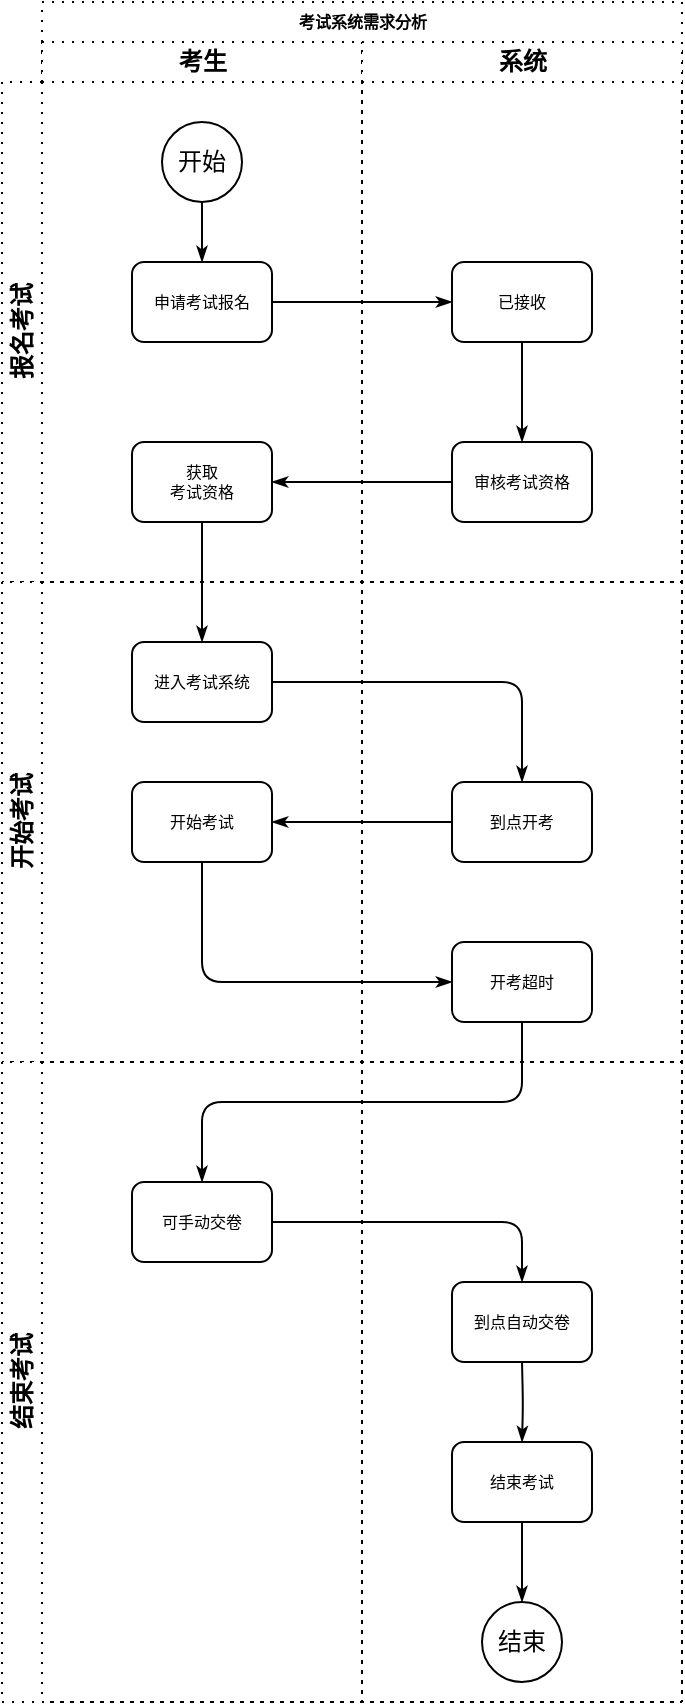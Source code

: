 <mxfile version="14.4.3" type="device" pages="7"><diagram id="8J9_aTNPMj--C1jWoNhJ" name="考试系统"><mxGraphModel dx="900" dy="672" grid="1" gridSize="10" guides="1" tooltips="1" connect="1" arrows="1" fold="1" page="1" pageScale="1" pageWidth="827" pageHeight="1169" math="0" shadow="0"><root><mxCell id="IEbdoq8HszDaOJvuBrDN-0"/><mxCell id="IEbdoq8HszDaOJvuBrDN-1" parent="IEbdoq8HszDaOJvuBrDN-0"/><mxCell id="uFcdxSBQVska_0oCkPtx-0" value="考试系统需求分析" style="swimlane;html=1;childLayout=stackLayout;startSize=20;rounded=0;shadow=0;labelBackgroundColor=none;strokeWidth=1;fontFamily=Verdana;fontSize=8;align=center;dashed=1;dashPattern=1 4;" vertex="1" parent="IEbdoq8HszDaOJvuBrDN-1"><mxGeometry x="360" y="90" width="320" height="850" as="geometry"/></mxCell><mxCell id="uFcdxSBQVska_0oCkPtx-1" value="考生" style="swimlane;html=1;startSize=20;dashed=1;dashPattern=1 4;" vertex="1" parent="uFcdxSBQVska_0oCkPtx-0"><mxGeometry y="20" width="160" height="830" as="geometry"/></mxCell><mxCell id="uFcdxSBQVska_0oCkPtx-2" value="开始" style="ellipse;whiteSpace=wrap;html=1;" vertex="1" parent="uFcdxSBQVska_0oCkPtx-1"><mxGeometry x="60" y="40" width="40" height="40" as="geometry"/></mxCell><mxCell id="uFcdxSBQVska_0oCkPtx-3" value="申请考试报名" style="rounded=1;whiteSpace=wrap;html=1;shadow=0;labelBackgroundColor=none;strokeWidth=1;fontFamily=Verdana;fontSize=8;align=center;" vertex="1" parent="uFcdxSBQVska_0oCkPtx-1"><mxGeometry x="45" y="110" width="70" height="40" as="geometry"/></mxCell><mxCell id="uFcdxSBQVska_0oCkPtx-4" style="edgeStyle=orthogonalEdgeStyle;rounded=1;html=1;labelBackgroundColor=none;startArrow=none;startFill=0;startSize=5;endArrow=classicThin;endFill=1;endSize=5;jettySize=auto;orthogonalLoop=1;strokeWidth=1;fontFamily=Verdana;fontSize=8;exitX=0.5;exitY=1;exitDx=0;exitDy=0;" edge="1" parent="uFcdxSBQVska_0oCkPtx-1" source="uFcdxSBQVska_0oCkPtx-2" target="uFcdxSBQVska_0oCkPtx-3"><mxGeometry relative="1" as="geometry"><mxPoint x="135" y="-70" as="sourcePoint"/><mxPoint x="190" y="-70" as="targetPoint"/></mxGeometry></mxCell><mxCell id="uFcdxSBQVska_0oCkPtx-5" value="获取&lt;br&gt;考试资格" style="rounded=1;whiteSpace=wrap;html=1;shadow=0;labelBackgroundColor=none;strokeWidth=1;fontFamily=Verdana;fontSize=8;align=center;" vertex="1" parent="uFcdxSBQVska_0oCkPtx-1"><mxGeometry x="45" y="200" width="70" height="40" as="geometry"/></mxCell><mxCell id="uFcdxSBQVska_0oCkPtx-6" value="进入考试系统" style="rounded=1;whiteSpace=wrap;html=1;shadow=0;labelBackgroundColor=none;strokeWidth=1;fontFamily=Verdana;fontSize=8;align=center;" vertex="1" parent="uFcdxSBQVska_0oCkPtx-1"><mxGeometry x="45" y="300" width="70" height="40" as="geometry"/></mxCell><mxCell id="uFcdxSBQVska_0oCkPtx-7" value="开始考试" style="rounded=1;whiteSpace=wrap;html=1;shadow=0;labelBackgroundColor=none;strokeWidth=1;fontFamily=Verdana;fontSize=8;align=center;" vertex="1" parent="uFcdxSBQVska_0oCkPtx-1"><mxGeometry x="45" y="370" width="70" height="40" as="geometry"/></mxCell><mxCell id="uFcdxSBQVska_0oCkPtx-8" value="可手动交卷" style="rounded=1;whiteSpace=wrap;html=1;shadow=0;labelBackgroundColor=none;strokeWidth=1;fontFamily=Verdana;fontSize=8;align=center;" vertex="1" parent="uFcdxSBQVska_0oCkPtx-1"><mxGeometry x="45" y="570" width="70" height="40" as="geometry"/></mxCell><mxCell id="uFcdxSBQVska_0oCkPtx-9" style="edgeStyle=orthogonalEdgeStyle;rounded=1;html=1;labelBackgroundColor=none;startArrow=none;startFill=0;startSize=5;endArrow=classicThin;endFill=1;endSize=5;jettySize=auto;orthogonalLoop=1;strokeWidth=1;fontFamily=Verdana;fontSize=8;entryX=0.5;entryY=0;entryDx=0;entryDy=0;exitX=0.5;exitY=1;exitDx=0;exitDy=0;" edge="1" parent="uFcdxSBQVska_0oCkPtx-1" source="uFcdxSBQVska_0oCkPtx-5" target="uFcdxSBQVska_0oCkPtx-6"><mxGeometry relative="1" as="geometry"><mxPoint x="250" y="160" as="sourcePoint"/><mxPoint x="250" y="210" as="targetPoint"/></mxGeometry></mxCell><mxCell id="uFcdxSBQVska_0oCkPtx-10" style="edgeStyle=orthogonalEdgeStyle;rounded=1;html=1;labelBackgroundColor=none;startArrow=none;startFill=0;startSize=5;endArrow=classicThin;endFill=1;endSize=5;jettySize=auto;orthogonalLoop=1;strokeWidth=1;fontFamily=Verdana;fontSize=8" edge="1" parent="uFcdxSBQVska_0oCkPtx-0"><mxGeometry relative="1" as="geometry"><mxPoint x="600" y="690" as="sourcePoint"/></mxGeometry></mxCell><mxCell id="uFcdxSBQVska_0oCkPtx-11" style="edgeStyle=orthogonalEdgeStyle;rounded=1;html=1;labelBackgroundColor=none;startArrow=none;startFill=0;startSize=5;endArrow=classicThin;endFill=1;endSize=5;jettySize=auto;orthogonalLoop=1;strokeWidth=1;fontFamily=Verdana;fontSize=8" edge="1" parent="uFcdxSBQVska_0oCkPtx-0"><mxGeometry relative="1" as="geometry"><mxPoint x="770" y="690" as="sourcePoint"/></mxGeometry></mxCell><mxCell id="uFcdxSBQVska_0oCkPtx-12" style="edgeStyle=orthogonalEdgeStyle;rounded=1;html=1;labelBackgroundColor=none;startArrow=none;startFill=0;startSize=5;endArrow=classicThin;endFill=1;endSize=5;jettySize=auto;orthogonalLoop=1;strokeWidth=1;fontFamily=Verdana;fontSize=8" edge="1" parent="uFcdxSBQVska_0oCkPtx-0"><mxGeometry relative="1" as="geometry"><mxPoint x="610" y="450" as="sourcePoint"/></mxGeometry></mxCell><mxCell id="uFcdxSBQVska_0oCkPtx-13" style="edgeStyle=orthogonalEdgeStyle;rounded=1;html=1;labelBackgroundColor=none;startArrow=none;startFill=0;startSize=5;endArrow=classicThin;endFill=1;endSize=5;jettySize=auto;orthogonalLoop=1;strokeColor=#000000;strokeWidth=1;fontFamily=Verdana;fontSize=8;fontColor=#000000;" edge="1" parent="uFcdxSBQVska_0oCkPtx-0"><mxGeometry relative="1" as="geometry"><mxPoint x="610" y="610" as="targetPoint"/></mxGeometry></mxCell><mxCell id="uFcdxSBQVska_0oCkPtx-14" style="edgeStyle=orthogonalEdgeStyle;rounded=1;html=1;labelBackgroundColor=none;startArrow=none;startFill=0;startSize=5;endArrow=classicThin;endFill=1;endSize=5;jettySize=auto;orthogonalLoop=1;strokeWidth=1;fontFamily=Verdana;fontSize=8;exitX=1;exitY=0.5;exitDx=0;exitDy=0;entryX=0;entryY=0.5;entryDx=0;entryDy=0;" edge="1" parent="uFcdxSBQVska_0oCkPtx-0" source="uFcdxSBQVska_0oCkPtx-3" target="uFcdxSBQVska_0oCkPtx-22"><mxGeometry relative="1" as="geometry"><mxPoint x="90" y="110" as="sourcePoint"/><mxPoint x="90" y="140" as="targetPoint"/></mxGeometry></mxCell><mxCell id="uFcdxSBQVska_0oCkPtx-15" style="edgeStyle=orthogonalEdgeStyle;rounded=1;html=1;labelBackgroundColor=none;startArrow=none;startFill=0;startSize=5;endArrow=classicThin;endFill=1;endSize=5;jettySize=auto;orthogonalLoop=1;strokeWidth=1;fontFamily=Verdana;fontSize=8;exitX=0;exitY=0.5;exitDx=0;exitDy=0;entryX=1;entryY=0.5;entryDx=0;entryDy=0;" edge="1" parent="uFcdxSBQVska_0oCkPtx-0" source="uFcdxSBQVska_0oCkPtx-23" target="uFcdxSBQVska_0oCkPtx-5"><mxGeometry relative="1" as="geometry"><mxPoint x="125" y="160" as="sourcePoint"/><mxPoint x="215" y="160" as="targetPoint"/></mxGeometry></mxCell><mxCell id="uFcdxSBQVska_0oCkPtx-16" style="edgeStyle=orthogonalEdgeStyle;rounded=1;html=1;labelBackgroundColor=none;startArrow=none;startFill=0;startSize=5;endArrow=classicThin;endFill=1;endSize=5;jettySize=auto;orthogonalLoop=1;strokeWidth=1;fontFamily=Verdana;fontSize=8;entryX=0.5;entryY=0;entryDx=0;entryDy=0;exitX=1;exitY=0.5;exitDx=0;exitDy=0;" edge="1" parent="uFcdxSBQVska_0oCkPtx-0" source="uFcdxSBQVska_0oCkPtx-6" target="uFcdxSBQVska_0oCkPtx-24"><mxGeometry relative="1" as="geometry"><mxPoint x="90" y="270" as="sourcePoint"/><mxPoint x="90" y="330" as="targetPoint"/></mxGeometry></mxCell><mxCell id="uFcdxSBQVska_0oCkPtx-17" style="edgeStyle=orthogonalEdgeStyle;rounded=1;html=1;labelBackgroundColor=none;startArrow=none;startFill=0;startSize=5;endArrow=classicThin;endFill=1;endSize=5;jettySize=auto;orthogonalLoop=1;strokeWidth=1;fontFamily=Verdana;fontSize=8;exitX=0;exitY=0.5;exitDx=0;exitDy=0;entryX=1;entryY=0.5;entryDx=0;entryDy=0;" edge="1" parent="uFcdxSBQVska_0oCkPtx-0" source="uFcdxSBQVska_0oCkPtx-24" target="uFcdxSBQVska_0oCkPtx-7"><mxGeometry relative="1" as="geometry"><mxPoint x="215" y="250" as="sourcePoint"/><mxPoint x="125" y="250" as="targetPoint"/></mxGeometry></mxCell><mxCell id="uFcdxSBQVska_0oCkPtx-18" style="edgeStyle=orthogonalEdgeStyle;rounded=1;html=1;labelBackgroundColor=none;startArrow=none;startFill=0;startSize=5;endArrow=classicThin;endFill=1;endSize=5;jettySize=auto;orthogonalLoop=1;strokeWidth=1;fontFamily=Verdana;fontSize=8;exitX=0.5;exitY=1;exitDx=0;exitDy=0;entryX=0;entryY=0.5;entryDx=0;entryDy=0;" edge="1" parent="uFcdxSBQVska_0oCkPtx-0" source="uFcdxSBQVska_0oCkPtx-7" target="uFcdxSBQVska_0oCkPtx-30"><mxGeometry relative="1" as="geometry"><mxPoint x="90" y="270" as="sourcePoint"/><mxPoint x="90" y="330" as="targetPoint"/></mxGeometry></mxCell><mxCell id="uFcdxSBQVska_0oCkPtx-19" style="edgeStyle=orthogonalEdgeStyle;rounded=1;html=1;labelBackgroundColor=none;startArrow=none;startFill=0;startSize=5;endArrow=classicThin;endFill=1;endSize=5;jettySize=auto;orthogonalLoop=1;strokeWidth=1;fontFamily=Verdana;fontSize=8;exitX=0.5;exitY=1;exitDx=0;exitDy=0;" edge="1" parent="uFcdxSBQVska_0oCkPtx-0" source="uFcdxSBQVska_0oCkPtx-30" target="uFcdxSBQVska_0oCkPtx-8"><mxGeometry relative="1" as="geometry"><mxPoint x="215" y="420" as="sourcePoint"/><mxPoint x="125" y="420" as="targetPoint"/></mxGeometry></mxCell><mxCell id="uFcdxSBQVska_0oCkPtx-20" style="edgeStyle=orthogonalEdgeStyle;rounded=1;html=1;labelBackgroundColor=none;startArrow=none;startFill=0;startSize=5;endArrow=classicThin;endFill=1;endSize=5;jettySize=auto;orthogonalLoop=1;strokeWidth=1;fontFamily=Verdana;fontSize=8;exitX=1;exitY=0.5;exitDx=0;exitDy=0;entryX=0.5;entryY=0;entryDx=0;entryDy=0;" edge="1" parent="uFcdxSBQVska_0oCkPtx-0" source="uFcdxSBQVska_0oCkPtx-8" target="uFcdxSBQVska_0oCkPtx-31"><mxGeometry relative="1" as="geometry"><mxPoint x="90" y="535" as="sourcePoint"/><mxPoint x="240" y="610" as="targetPoint"/></mxGeometry></mxCell><mxCell id="uFcdxSBQVska_0oCkPtx-21" value="系统" style="swimlane;html=1;startSize=20;dashed=1;dashPattern=1 4;" vertex="1" parent="uFcdxSBQVska_0oCkPtx-0"><mxGeometry x="160" y="20" width="160" height="830" as="geometry"/></mxCell><mxCell id="uFcdxSBQVska_0oCkPtx-22" value="已接收" style="rounded=1;whiteSpace=wrap;html=1;shadow=0;labelBackgroundColor=none;strokeWidth=1;fontFamily=Verdana;fontSize=8;align=center;" vertex="1" parent="uFcdxSBQVska_0oCkPtx-21"><mxGeometry x="45" y="110" width="70" height="40" as="geometry"/></mxCell><mxCell id="uFcdxSBQVska_0oCkPtx-23" value="审核考试资格" style="rounded=1;whiteSpace=wrap;html=1;shadow=0;labelBackgroundColor=none;strokeWidth=1;fontFamily=Verdana;fontSize=8;align=center;" vertex="1" parent="uFcdxSBQVska_0oCkPtx-21"><mxGeometry x="45" y="200" width="70" height="40" as="geometry"/></mxCell><mxCell id="uFcdxSBQVska_0oCkPtx-24" value="到点开考" style="rounded=1;whiteSpace=wrap;html=1;shadow=0;labelBackgroundColor=none;strokeWidth=1;fontFamily=Verdana;fontSize=8;align=center;" vertex="1" parent="uFcdxSBQVska_0oCkPtx-21"><mxGeometry x="45" y="370" width="70" height="40" as="geometry"/></mxCell><mxCell id="uFcdxSBQVska_0oCkPtx-25" value="结束考试" style="rounded=1;whiteSpace=wrap;html=1;shadow=0;labelBackgroundColor=none;strokeWidth=1;fontFamily=Verdana;fontSize=8;align=center;" vertex="1" parent="uFcdxSBQVska_0oCkPtx-21"><mxGeometry x="45" y="700" width="70" height="40" as="geometry"/></mxCell><mxCell id="uFcdxSBQVska_0oCkPtx-26" value="结束" style="ellipse;whiteSpace=wrap;html=1;" vertex="1" parent="uFcdxSBQVska_0oCkPtx-21"><mxGeometry x="60" y="780" width="40" height="40" as="geometry"/></mxCell><mxCell id="uFcdxSBQVska_0oCkPtx-27" style="edgeStyle=orthogonalEdgeStyle;rounded=1;html=1;labelBackgroundColor=none;startArrow=none;startFill=0;startSize=5;endArrow=classicThin;endFill=1;endSize=5;jettySize=auto;orthogonalLoop=1;strokeWidth=1;fontFamily=Verdana;fontSize=8;entryX=0.5;entryY=0;entryDx=0;entryDy=0;exitX=0.5;exitY=1;exitDx=0;exitDy=0;" edge="1" parent="uFcdxSBQVska_0oCkPtx-21" source="uFcdxSBQVska_0oCkPtx-22" target="uFcdxSBQVska_0oCkPtx-23"><mxGeometry relative="1" as="geometry"><mxPoint x="80" y="160" as="sourcePoint"/><mxPoint x="55" y="140" as="targetPoint"/></mxGeometry></mxCell><mxCell id="uFcdxSBQVska_0oCkPtx-28" style="edgeStyle=orthogonalEdgeStyle;rounded=1;html=1;labelBackgroundColor=none;startArrow=none;startFill=0;startSize=5;endArrow=classicThin;endFill=1;endSize=5;jettySize=auto;orthogonalLoop=1;strokeWidth=1;fontFamily=Verdana;fontSize=8;entryX=0.5;entryY=0;entryDx=0;entryDy=0;exitX=0.5;exitY=1;exitDx=0;exitDy=0;" edge="1" parent="uFcdxSBQVska_0oCkPtx-21" target="uFcdxSBQVska_0oCkPtx-25"><mxGeometry relative="1" as="geometry"><mxPoint x="80" y="660" as="sourcePoint"/><mxPoint x="-70" y="580" as="targetPoint"/></mxGeometry></mxCell><mxCell id="uFcdxSBQVska_0oCkPtx-29" style="edgeStyle=orthogonalEdgeStyle;rounded=1;html=1;labelBackgroundColor=none;startArrow=none;startFill=0;startSize=5;endArrow=classicThin;endFill=1;endSize=5;jettySize=auto;orthogonalLoop=1;strokeWidth=1;fontFamily=Verdana;fontSize=8;entryX=0.5;entryY=0;entryDx=0;entryDy=0;exitX=0.5;exitY=1;exitDx=0;exitDy=0;" edge="1" parent="uFcdxSBQVska_0oCkPtx-21" source="uFcdxSBQVska_0oCkPtx-25" target="uFcdxSBQVska_0oCkPtx-26"><mxGeometry relative="1" as="geometry"><mxPoint x="90" y="620" as="sourcePoint"/><mxPoint x="90" y="655" as="targetPoint"/></mxGeometry></mxCell><mxCell id="uFcdxSBQVska_0oCkPtx-30" value="开考超时" style="rounded=1;whiteSpace=wrap;html=1;shadow=0;labelBackgroundColor=none;strokeWidth=1;fontFamily=Verdana;fontSize=8;align=center;" vertex="1" parent="uFcdxSBQVska_0oCkPtx-21"><mxGeometry x="45" y="450" width="70" height="40" as="geometry"/></mxCell><mxCell id="uFcdxSBQVska_0oCkPtx-31" value="到点自动交卷" style="rounded=1;whiteSpace=wrap;html=1;shadow=0;labelBackgroundColor=none;strokeWidth=1;fontFamily=Verdana;fontSize=8;align=center;" vertex="1" parent="uFcdxSBQVska_0oCkPtx-21"><mxGeometry x="45" y="620" width="70" height="40" as="geometry"/></mxCell><mxCell id="uFcdxSBQVska_0oCkPtx-32" value="报名考试" style="swimlane;html=1;startSize=20;horizontal=0;dashed=1;dashPattern=1 4;" vertex="1" parent="IEbdoq8HszDaOJvuBrDN-1"><mxGeometry x="340" y="130" width="340" height="250" as="geometry"/></mxCell><mxCell id="uFcdxSBQVska_0oCkPtx-33" value="开始考试" style="swimlane;html=1;startSize=20;horizontal=0;dashed=1;dashPattern=1 4;" vertex="1" parent="IEbdoq8HszDaOJvuBrDN-1"><mxGeometry x="340" y="380" width="340" height="240" as="geometry"/></mxCell><mxCell id="uFcdxSBQVska_0oCkPtx-34" value="结束考试" style="swimlane;html=1;startSize=20;horizontal=0;dashed=1;dashPattern=1 4;" vertex="1" parent="IEbdoq8HszDaOJvuBrDN-1"><mxGeometry x="340" y="620" width="340" height="320" as="geometry"/></mxCell></root></mxGraphModel></diagram><diagram name="考试系统 的副本" id="wck8AHuscvr_MnNPHwj-"><mxGraphModel dx="900" dy="672" grid="1" gridSize="10" guides="1" tooltips="1" connect="1" arrows="1" fold="1" page="1" pageScale="1" pageWidth="827" pageHeight="1169" math="0" shadow="0"><root><mxCell id="fPqLP5MSoPz_TNZKcSrI-0"/><mxCell id="fPqLP5MSoPz_TNZKcSrI-1" parent="fPqLP5MSoPz_TNZKcSrI-0"/><mxCell id="fPqLP5MSoPz_TNZKcSrI-2" value="考试系统需求分析" style="swimlane;html=1;childLayout=stackLayout;startSize=20;rounded=0;shadow=0;labelBackgroundColor=none;strokeWidth=1;fontFamily=Verdana;fontSize=8;align=center;dashed=1;dashPattern=1 4;" vertex="1" parent="fPqLP5MSoPz_TNZKcSrI-1"><mxGeometry x="360" y="90" width="320" height="850" as="geometry"/></mxCell><mxCell id="fPqLP5MSoPz_TNZKcSrI-3" value="考生" style="swimlane;html=1;startSize=20;dashed=1;dashPattern=1 4;" vertex="1" parent="fPqLP5MSoPz_TNZKcSrI-2"><mxGeometry y="20" width="160" height="830" as="geometry"/></mxCell><mxCell id="fPqLP5MSoPz_TNZKcSrI-4" value="开始" style="ellipse;whiteSpace=wrap;html=1;" vertex="1" parent="fPqLP5MSoPz_TNZKcSrI-3"><mxGeometry x="60" y="40" width="40" height="40" as="geometry"/></mxCell><mxCell id="fPqLP5MSoPz_TNZKcSrI-5" value="申请考试报名" style="rounded=1;whiteSpace=wrap;html=1;shadow=0;labelBackgroundColor=none;strokeWidth=1;fontFamily=Verdana;fontSize=8;align=center;" vertex="1" parent="fPqLP5MSoPz_TNZKcSrI-3"><mxGeometry x="45" y="110" width="70" height="40" as="geometry"/></mxCell><mxCell id="fPqLP5MSoPz_TNZKcSrI-6" style="edgeStyle=orthogonalEdgeStyle;rounded=1;html=1;labelBackgroundColor=none;startArrow=none;startFill=0;startSize=5;endArrow=classicThin;endFill=1;endSize=5;jettySize=auto;orthogonalLoop=1;strokeWidth=1;fontFamily=Verdana;fontSize=8;exitX=0.5;exitY=1;exitDx=0;exitDy=0;" edge="1" parent="fPqLP5MSoPz_TNZKcSrI-3" source="fPqLP5MSoPz_TNZKcSrI-4" target="fPqLP5MSoPz_TNZKcSrI-5"><mxGeometry relative="1" as="geometry"><mxPoint x="135" y="-70" as="sourcePoint"/><mxPoint x="190" y="-70" as="targetPoint"/></mxGeometry></mxCell><mxCell id="fPqLP5MSoPz_TNZKcSrI-7" value="获取&lt;br&gt;考试资格" style="rounded=1;whiteSpace=wrap;html=1;shadow=0;labelBackgroundColor=none;strokeWidth=1;fontFamily=Verdana;fontSize=8;align=center;" vertex="1" parent="fPqLP5MSoPz_TNZKcSrI-3"><mxGeometry x="45" y="200" width="70" height="40" as="geometry"/></mxCell><mxCell id="fPqLP5MSoPz_TNZKcSrI-9" value="进入考试系统" style="rounded=1;whiteSpace=wrap;html=1;shadow=0;labelBackgroundColor=none;strokeWidth=1;fontFamily=Verdana;fontSize=8;align=center;" vertex="1" parent="fPqLP5MSoPz_TNZKcSrI-3"><mxGeometry x="45" y="300" width="70" height="40" as="geometry"/></mxCell><mxCell id="fPqLP5MSoPz_TNZKcSrI-54" value="开始考试" style="rounded=1;whiteSpace=wrap;html=1;shadow=0;labelBackgroundColor=none;strokeWidth=1;fontFamily=Verdana;fontSize=8;align=center;" vertex="1" parent="fPqLP5MSoPz_TNZKcSrI-3"><mxGeometry x="45" y="370" width="70" height="40" as="geometry"/></mxCell><mxCell id="fPqLP5MSoPz_TNZKcSrI-55" value="可手动交卷" style="rounded=1;whiteSpace=wrap;html=1;shadow=0;labelBackgroundColor=none;strokeWidth=1;fontFamily=Verdana;fontSize=8;align=center;" vertex="1" parent="fPqLP5MSoPz_TNZKcSrI-3"><mxGeometry x="45" y="570" width="70" height="40" as="geometry"/></mxCell><mxCell id="fPqLP5MSoPz_TNZKcSrI-61" style="edgeStyle=orthogonalEdgeStyle;rounded=1;html=1;labelBackgroundColor=none;startArrow=none;startFill=0;startSize=5;endArrow=classicThin;endFill=1;endSize=5;jettySize=auto;orthogonalLoop=1;strokeWidth=1;fontFamily=Verdana;fontSize=8;entryX=0.5;entryY=0;entryDx=0;entryDy=0;exitX=0.5;exitY=1;exitDx=0;exitDy=0;" edge="1" parent="fPqLP5MSoPz_TNZKcSrI-3" source="fPqLP5MSoPz_TNZKcSrI-7" target="fPqLP5MSoPz_TNZKcSrI-9"><mxGeometry relative="1" as="geometry"><mxPoint x="250" y="160" as="sourcePoint"/><mxPoint x="250" y="210" as="targetPoint"/></mxGeometry></mxCell><mxCell id="fPqLP5MSoPz_TNZKcSrI-14" style="edgeStyle=orthogonalEdgeStyle;rounded=1;html=1;labelBackgroundColor=none;startArrow=none;startFill=0;startSize=5;endArrow=classicThin;endFill=1;endSize=5;jettySize=auto;orthogonalLoop=1;strokeWidth=1;fontFamily=Verdana;fontSize=8" edge="1" parent="fPqLP5MSoPz_TNZKcSrI-2"><mxGeometry relative="1" as="geometry"><mxPoint x="600" y="690" as="sourcePoint"/></mxGeometry></mxCell><mxCell id="fPqLP5MSoPz_TNZKcSrI-15" style="edgeStyle=orthogonalEdgeStyle;rounded=1;html=1;labelBackgroundColor=none;startArrow=none;startFill=0;startSize=5;endArrow=classicThin;endFill=1;endSize=5;jettySize=auto;orthogonalLoop=1;strokeWidth=1;fontFamily=Verdana;fontSize=8" edge="1" parent="fPqLP5MSoPz_TNZKcSrI-2"><mxGeometry relative="1" as="geometry"><mxPoint x="770" y="690" as="sourcePoint"/></mxGeometry></mxCell><mxCell id="fPqLP5MSoPz_TNZKcSrI-16" style="edgeStyle=orthogonalEdgeStyle;rounded=1;html=1;labelBackgroundColor=none;startArrow=none;startFill=0;startSize=5;endArrow=classicThin;endFill=1;endSize=5;jettySize=auto;orthogonalLoop=1;strokeWidth=1;fontFamily=Verdana;fontSize=8" edge="1" parent="fPqLP5MSoPz_TNZKcSrI-2"><mxGeometry relative="1" as="geometry"><mxPoint x="610" y="450" as="sourcePoint"/></mxGeometry></mxCell><mxCell id="fPqLP5MSoPz_TNZKcSrI-17" style="edgeStyle=orthogonalEdgeStyle;rounded=1;html=1;labelBackgroundColor=none;startArrow=none;startFill=0;startSize=5;endArrow=classicThin;endFill=1;endSize=5;jettySize=auto;orthogonalLoop=1;strokeColor=#000000;strokeWidth=1;fontFamily=Verdana;fontSize=8;fontColor=#000000;" edge="1" parent="fPqLP5MSoPz_TNZKcSrI-2"><mxGeometry relative="1" as="geometry"><mxPoint x="610" y="610" as="targetPoint"/></mxGeometry></mxCell><mxCell id="fPqLP5MSoPz_TNZKcSrI-58" style="edgeStyle=orthogonalEdgeStyle;rounded=1;html=1;labelBackgroundColor=none;startArrow=none;startFill=0;startSize=5;endArrow=classicThin;endFill=1;endSize=5;jettySize=auto;orthogonalLoop=1;strokeWidth=1;fontFamily=Verdana;fontSize=8;exitX=1;exitY=0.5;exitDx=0;exitDy=0;entryX=0;entryY=0.5;entryDx=0;entryDy=0;" edge="1" parent="fPqLP5MSoPz_TNZKcSrI-2" source="fPqLP5MSoPz_TNZKcSrI-5" target="fPqLP5MSoPz_TNZKcSrI-47"><mxGeometry relative="1" as="geometry"><mxPoint x="90" y="110" as="sourcePoint"/><mxPoint x="90" y="140" as="targetPoint"/></mxGeometry></mxCell><mxCell id="fPqLP5MSoPz_TNZKcSrI-60" style="edgeStyle=orthogonalEdgeStyle;rounded=1;html=1;labelBackgroundColor=none;startArrow=none;startFill=0;startSize=5;endArrow=classicThin;endFill=1;endSize=5;jettySize=auto;orthogonalLoop=1;strokeWidth=1;fontFamily=Verdana;fontSize=8;exitX=0;exitY=0.5;exitDx=0;exitDy=0;entryX=1;entryY=0.5;entryDx=0;entryDy=0;" edge="1" parent="fPqLP5MSoPz_TNZKcSrI-2" source="fPqLP5MSoPz_TNZKcSrI-48" target="fPqLP5MSoPz_TNZKcSrI-7"><mxGeometry relative="1" as="geometry"><mxPoint x="125" y="160" as="sourcePoint"/><mxPoint x="215" y="160" as="targetPoint"/></mxGeometry></mxCell><mxCell id="fPqLP5MSoPz_TNZKcSrI-62" style="edgeStyle=orthogonalEdgeStyle;rounded=1;html=1;labelBackgroundColor=none;startArrow=none;startFill=0;startSize=5;endArrow=classicThin;endFill=1;endSize=5;jettySize=auto;orthogonalLoop=1;strokeWidth=1;fontFamily=Verdana;fontSize=8;entryX=0.5;entryY=0;entryDx=0;entryDy=0;exitX=1;exitY=0.5;exitDx=0;exitDy=0;" edge="1" parent="fPqLP5MSoPz_TNZKcSrI-2" source="fPqLP5MSoPz_TNZKcSrI-9" target="fPqLP5MSoPz_TNZKcSrI-53"><mxGeometry relative="1" as="geometry"><mxPoint x="90" y="270" as="sourcePoint"/><mxPoint x="90" y="330" as="targetPoint"/></mxGeometry></mxCell><mxCell id="fPqLP5MSoPz_TNZKcSrI-63" style="edgeStyle=orthogonalEdgeStyle;rounded=1;html=1;labelBackgroundColor=none;startArrow=none;startFill=0;startSize=5;endArrow=classicThin;endFill=1;endSize=5;jettySize=auto;orthogonalLoop=1;strokeWidth=1;fontFamily=Verdana;fontSize=8;exitX=0;exitY=0.5;exitDx=0;exitDy=0;entryX=1;entryY=0.5;entryDx=0;entryDy=0;" edge="1" parent="fPqLP5MSoPz_TNZKcSrI-2" source="fPqLP5MSoPz_TNZKcSrI-53" target="fPqLP5MSoPz_TNZKcSrI-54"><mxGeometry relative="1" as="geometry"><mxPoint x="215" y="250" as="sourcePoint"/><mxPoint x="125" y="250" as="targetPoint"/></mxGeometry></mxCell><mxCell id="fPqLP5MSoPz_TNZKcSrI-64" style="edgeStyle=orthogonalEdgeStyle;rounded=1;html=1;labelBackgroundColor=none;startArrow=none;startFill=0;startSize=5;endArrow=classicThin;endFill=1;endSize=5;jettySize=auto;orthogonalLoop=1;strokeWidth=1;fontFamily=Verdana;fontSize=8;exitX=0.5;exitY=1;exitDx=0;exitDy=0;entryX=0;entryY=0.5;entryDx=0;entryDy=0;" edge="1" parent="fPqLP5MSoPz_TNZKcSrI-2" source="fPqLP5MSoPz_TNZKcSrI-54" target="fPqLP5MSoPz_TNZKcSrI-93"><mxGeometry relative="1" as="geometry"><mxPoint x="90" y="270" as="sourcePoint"/><mxPoint x="90" y="330" as="targetPoint"/></mxGeometry></mxCell><mxCell id="fPqLP5MSoPz_TNZKcSrI-95" style="edgeStyle=orthogonalEdgeStyle;rounded=1;html=1;labelBackgroundColor=none;startArrow=none;startFill=0;startSize=5;endArrow=classicThin;endFill=1;endSize=5;jettySize=auto;orthogonalLoop=1;strokeWidth=1;fontFamily=Verdana;fontSize=8;exitX=0.5;exitY=1;exitDx=0;exitDy=0;" edge="1" parent="fPqLP5MSoPz_TNZKcSrI-2" source="fPqLP5MSoPz_TNZKcSrI-93" target="fPqLP5MSoPz_TNZKcSrI-55"><mxGeometry relative="1" as="geometry"><mxPoint x="215" y="420" as="sourcePoint"/><mxPoint x="125" y="420" as="targetPoint"/></mxGeometry></mxCell><mxCell id="fPqLP5MSoPz_TNZKcSrI-66" style="edgeStyle=orthogonalEdgeStyle;rounded=1;html=1;labelBackgroundColor=none;startArrow=none;startFill=0;startSize=5;endArrow=classicThin;endFill=1;endSize=5;jettySize=auto;orthogonalLoop=1;strokeWidth=1;fontFamily=Verdana;fontSize=8;exitX=1;exitY=0.5;exitDx=0;exitDy=0;entryX=0.5;entryY=0;entryDx=0;entryDy=0;" edge="1" parent="fPqLP5MSoPz_TNZKcSrI-2" source="fPqLP5MSoPz_TNZKcSrI-55" target="fPqLP5MSoPz_TNZKcSrI-96"><mxGeometry relative="1" as="geometry"><mxPoint x="90" y="535" as="sourcePoint"/><mxPoint x="240" y="610" as="targetPoint"/></mxGeometry></mxCell><mxCell id="fPqLP5MSoPz_TNZKcSrI-23" value="系统" style="swimlane;html=1;startSize=20;dashed=1;dashPattern=1 4;" vertex="1" parent="fPqLP5MSoPz_TNZKcSrI-2"><mxGeometry x="160" y="20" width="160" height="830" as="geometry"/></mxCell><mxCell id="fPqLP5MSoPz_TNZKcSrI-47" value="已接收" style="rounded=1;whiteSpace=wrap;html=1;shadow=0;labelBackgroundColor=none;strokeWidth=1;fontFamily=Verdana;fontSize=8;align=center;" vertex="1" parent="fPqLP5MSoPz_TNZKcSrI-23"><mxGeometry x="45" y="110" width="70" height="40" as="geometry"/></mxCell><mxCell id="fPqLP5MSoPz_TNZKcSrI-48" value="审核考试资格" style="rounded=1;whiteSpace=wrap;html=1;shadow=0;labelBackgroundColor=none;strokeWidth=1;fontFamily=Verdana;fontSize=8;align=center;" vertex="1" parent="fPqLP5MSoPz_TNZKcSrI-23"><mxGeometry x="45" y="200" width="70" height="40" as="geometry"/></mxCell><mxCell id="fPqLP5MSoPz_TNZKcSrI-53" value="到点开考" style="rounded=1;whiteSpace=wrap;html=1;shadow=0;labelBackgroundColor=none;strokeWidth=1;fontFamily=Verdana;fontSize=8;align=center;" vertex="1" parent="fPqLP5MSoPz_TNZKcSrI-23"><mxGeometry x="45" y="370" width="70" height="40" as="geometry"/></mxCell><mxCell id="fPqLP5MSoPz_TNZKcSrI-56" value="结束考试" style="rounded=1;whiteSpace=wrap;html=1;shadow=0;labelBackgroundColor=none;strokeWidth=1;fontFamily=Verdana;fontSize=8;align=center;" vertex="1" parent="fPqLP5MSoPz_TNZKcSrI-23"><mxGeometry x="45" y="700" width="70" height="40" as="geometry"/></mxCell><mxCell id="fPqLP5MSoPz_TNZKcSrI-57" value="结束" style="ellipse;whiteSpace=wrap;html=1;" vertex="1" parent="fPqLP5MSoPz_TNZKcSrI-23"><mxGeometry x="60" y="780" width="40" height="40" as="geometry"/></mxCell><mxCell id="fPqLP5MSoPz_TNZKcSrI-59" style="edgeStyle=orthogonalEdgeStyle;rounded=1;html=1;labelBackgroundColor=none;startArrow=none;startFill=0;startSize=5;endArrow=classicThin;endFill=1;endSize=5;jettySize=auto;orthogonalLoop=1;strokeWidth=1;fontFamily=Verdana;fontSize=8;entryX=0.5;entryY=0;entryDx=0;entryDy=0;exitX=0.5;exitY=1;exitDx=0;exitDy=0;" edge="1" parent="fPqLP5MSoPz_TNZKcSrI-23" source="fPqLP5MSoPz_TNZKcSrI-47" target="fPqLP5MSoPz_TNZKcSrI-48"><mxGeometry relative="1" as="geometry"><mxPoint x="80" y="160" as="sourcePoint"/><mxPoint x="55" y="140" as="targetPoint"/></mxGeometry></mxCell><mxCell id="fPqLP5MSoPz_TNZKcSrI-67" style="edgeStyle=orthogonalEdgeStyle;rounded=1;html=1;labelBackgroundColor=none;startArrow=none;startFill=0;startSize=5;endArrow=classicThin;endFill=1;endSize=5;jettySize=auto;orthogonalLoop=1;strokeWidth=1;fontFamily=Verdana;fontSize=8;entryX=0.5;entryY=0;entryDx=0;entryDy=0;exitX=0.5;exitY=1;exitDx=0;exitDy=0;" edge="1" parent="fPqLP5MSoPz_TNZKcSrI-23" target="fPqLP5MSoPz_TNZKcSrI-56"><mxGeometry relative="1" as="geometry"><mxPoint x="80" y="660" as="sourcePoint"/><mxPoint x="-70" y="580" as="targetPoint"/></mxGeometry></mxCell><mxCell id="fPqLP5MSoPz_TNZKcSrI-68" style="edgeStyle=orthogonalEdgeStyle;rounded=1;html=1;labelBackgroundColor=none;startArrow=none;startFill=0;startSize=5;endArrow=classicThin;endFill=1;endSize=5;jettySize=auto;orthogonalLoop=1;strokeWidth=1;fontFamily=Verdana;fontSize=8;entryX=0.5;entryY=0;entryDx=0;entryDy=0;exitX=0.5;exitY=1;exitDx=0;exitDy=0;" edge="1" parent="fPqLP5MSoPz_TNZKcSrI-23" source="fPqLP5MSoPz_TNZKcSrI-56" target="fPqLP5MSoPz_TNZKcSrI-57"><mxGeometry relative="1" as="geometry"><mxPoint x="90" y="620" as="sourcePoint"/><mxPoint x="90" y="655" as="targetPoint"/></mxGeometry></mxCell><mxCell id="fPqLP5MSoPz_TNZKcSrI-93" value="开考超时" style="rounded=1;whiteSpace=wrap;html=1;shadow=0;labelBackgroundColor=none;strokeWidth=1;fontFamily=Verdana;fontSize=8;align=center;" vertex="1" parent="fPqLP5MSoPz_TNZKcSrI-23"><mxGeometry x="45" y="450" width="70" height="40" as="geometry"/></mxCell><mxCell id="fPqLP5MSoPz_TNZKcSrI-96" value="到点自动交卷" style="rounded=1;whiteSpace=wrap;html=1;shadow=0;labelBackgroundColor=none;strokeWidth=1;fontFamily=Verdana;fontSize=8;align=center;" vertex="1" parent="fPqLP5MSoPz_TNZKcSrI-23"><mxGeometry x="45" y="620" width="70" height="40" as="geometry"/></mxCell><mxCell id="fPqLP5MSoPz_TNZKcSrI-44" value="报名考试" style="swimlane;html=1;startSize=20;horizontal=0;dashed=1;dashPattern=1 4;" vertex="1" parent="fPqLP5MSoPz_TNZKcSrI-1"><mxGeometry x="340" y="130" width="340" height="250" as="geometry"/></mxCell><mxCell id="fPqLP5MSoPz_TNZKcSrI-45" value="开始考试" style="swimlane;html=1;startSize=20;horizontal=0;dashed=1;dashPattern=1 4;" vertex="1" parent="fPqLP5MSoPz_TNZKcSrI-1"><mxGeometry x="340" y="380" width="340" height="240" as="geometry"/></mxCell><mxCell id="fPqLP5MSoPz_TNZKcSrI-46" value="结束考试" style="swimlane;html=1;startSize=20;horizontal=0;dashed=1;dashPattern=1 4;" vertex="1" parent="fPqLP5MSoPz_TNZKcSrI-1"><mxGeometry x="340" y="620" width="340" height="320" as="geometry"/></mxCell><mxCell id="fPqLP5MSoPz_TNZKcSrI-70" value="已接收报名申请" style="rounded=1;whiteSpace=wrap;html=1;shadow=0;labelBackgroundColor=none;strokeWidth=1;fontFamily=Verdana;fontSize=8;align=center;" vertex="1" parent="fPqLP5MSoPz_TNZKcSrI-1"><mxGeometry x="230" y="970" width="70" height="40" as="geometry"/></mxCell><mxCell id="fPqLP5MSoPz_TNZKcSrI-71" value="已审批考试资格" style="rounded=1;whiteSpace=wrap;html=1;shadow=0;labelBackgroundColor=none;strokeWidth=1;fontFamily=Verdana;fontSize=8;align=center;" vertex="1" parent="fPqLP5MSoPz_TNZKcSrI-1"><mxGeometry x="389.5" y="970" width="70" height="40" as="geometry"/></mxCell><mxCell id="fPqLP5MSoPz_TNZKcSrI-72" value="已进入考试系统" style="rounded=1;whiteSpace=wrap;html=1;shadow=0;labelBackgroundColor=none;strokeWidth=1;fontFamily=Verdana;fontSize=8;align=center;" vertex="1" parent="fPqLP5MSoPz_TNZKcSrI-1"><mxGeometry x="550" y="970" width="70" height="40" as="geometry"/></mxCell><mxCell id="fPqLP5MSoPz_TNZKcSrI-73" value="已开考" style="rounded=1;whiteSpace=wrap;html=1;shadow=0;labelBackgroundColor=none;strokeWidth=1;fontFamily=Verdana;fontSize=8;align=center;" vertex="1" parent="fPqLP5MSoPz_TNZKcSrI-1"><mxGeometry x="709" y="970" width="70" height="40" as="geometry"/></mxCell><mxCell id="fPqLP5MSoPz_TNZKcSrI-74" value="已结束考试" style="rounded=1;whiteSpace=wrap;html=1;shadow=0;labelBackgroundColor=none;strokeWidth=1;fontFamily=Verdana;fontSize=8;align=center;" vertex="1" parent="fPqLP5MSoPz_TNZKcSrI-1"><mxGeometry x="230" y="1100" width="70" height="40" as="geometry"/></mxCell><mxCell id="fPqLP5MSoPz_TNZKcSrI-76" style="edgeStyle=orthogonalEdgeStyle;rounded=1;html=1;labelBackgroundColor=none;startArrow=none;startFill=0;startSize=5;endArrow=classicThin;endFill=1;endSize=5;jettySize=auto;orthogonalLoop=1;strokeWidth=1;fontFamily=Verdana;fontSize=8;entryX=0;entryY=0.5;entryDx=0;entryDy=0;exitX=1;exitY=0.5;exitDx=0;exitDy=0;" edge="1" parent="fPqLP5MSoPz_TNZKcSrI-1" source="fPqLP5MSoPz_TNZKcSrI-70" target="fPqLP5MSoPz_TNZKcSrI-71"><mxGeometry relative="1" as="geometry"><mxPoint x="460" y="650" as="sourcePoint"/><mxPoint x="460" y="715" as="targetPoint"/></mxGeometry></mxCell><mxCell id="fPqLP5MSoPz_TNZKcSrI-77" style="edgeStyle=orthogonalEdgeStyle;rounded=1;html=1;labelBackgroundColor=none;startArrow=none;startFill=0;startSize=5;endArrow=classicThin;endFill=1;endSize=5;jettySize=auto;orthogonalLoop=1;strokeWidth=1;fontFamily=Verdana;fontSize=8;entryX=0;entryY=0.5;entryDx=0;entryDy=0;" edge="1" parent="fPqLP5MSoPz_TNZKcSrI-1" source="fPqLP5MSoPz_TNZKcSrI-71" target="fPqLP5MSoPz_TNZKcSrI-72"><mxGeometry relative="1" as="geometry"><mxPoint x="310" y="1000" as="sourcePoint"/><mxPoint x="350" y="1000" as="targetPoint"/></mxGeometry></mxCell><mxCell id="fPqLP5MSoPz_TNZKcSrI-87" value="审核考试资格" style="text;html=1;resizable=0;autosize=1;align=center;verticalAlign=middle;points=[];fillColor=none;strokeColor=none;rounded=0;" vertex="1" parent="fPqLP5MSoPz_TNZKcSrI-1"><mxGeometry x="299" y="970" width="90" height="20" as="geometry"/></mxCell><mxCell id="fPqLP5MSoPz_TNZKcSrI-88" value="进入考试系统" style="text;html=1;resizable=0;autosize=1;align=center;verticalAlign=middle;points=[];fillColor=none;strokeColor=none;rounded=0;" vertex="1" parent="fPqLP5MSoPz_TNZKcSrI-1"><mxGeometry x="460" y="970" width="90" height="20" as="geometry"/></mxCell><mxCell id="fPqLP5MSoPz_TNZKcSrI-97" value="到点开始考试" style="text;html=1;resizable=0;autosize=1;align=center;verticalAlign=middle;points=[];fillColor=none;strokeColor=none;rounded=0;" vertex="1" parent="fPqLP5MSoPz_TNZKcSrI-1"><mxGeometry x="620" y="970" width="90" height="20" as="geometry"/></mxCell><mxCell id="fPqLP5MSoPz_TNZKcSrI-98" style="edgeStyle=orthogonalEdgeStyle;rounded=1;html=1;labelBackgroundColor=none;startArrow=none;startFill=0;startSize=5;endArrow=classicThin;endFill=1;endSize=5;jettySize=auto;orthogonalLoop=1;strokeWidth=1;fontFamily=Verdana;fontSize=8;entryX=0;entryY=0.5;entryDx=0;entryDy=0;exitX=1;exitY=0.5;exitDx=0;exitDy=0;" edge="1" parent="fPqLP5MSoPz_TNZKcSrI-1" source="fPqLP5MSoPz_TNZKcSrI-72" target="fPqLP5MSoPz_TNZKcSrI-73"><mxGeometry relative="1" as="geometry"><mxPoint x="609" y="780" as="sourcePoint"/><mxPoint x="609" y="820" as="targetPoint"/></mxGeometry></mxCell><mxCell id="fPqLP5MSoPz_TNZKcSrI-99" value="已开考超时" style="rounded=1;whiteSpace=wrap;html=1;shadow=0;labelBackgroundColor=none;strokeWidth=1;fontFamily=Verdana;fontSize=8;align=center;" vertex="1" parent="fPqLP5MSoPz_TNZKcSrI-1"><mxGeometry x="550" y="1100" width="70" height="40" as="geometry"/></mxCell><mxCell id="fPqLP5MSoPz_TNZKcSrI-100" style="edgeStyle=orthogonalEdgeStyle;rounded=1;html=1;labelBackgroundColor=none;startArrow=none;startFill=0;startSize=5;endArrow=classicThin;endFill=1;endSize=5;jettySize=auto;orthogonalLoop=1;strokeWidth=1;fontFamily=Verdana;fontSize=8;entryX=1;entryY=0.5;entryDx=0;entryDy=0;exitX=0.5;exitY=1;exitDx=0;exitDy=0;" edge="1" parent="fPqLP5MSoPz_TNZKcSrI-1" source="fPqLP5MSoPz_TNZKcSrI-73" target="fPqLP5MSoPz_TNZKcSrI-99"><mxGeometry relative="1" as="geometry"><mxPoint x="610" y="860" as="sourcePoint"/><mxPoint x="610" y="900" as="targetPoint"/><Array as="points"><mxPoint x="744" y="1120"/></Array></mxGeometry></mxCell><mxCell id="fPqLP5MSoPz_TNZKcSrI-101" value="开考超时" style="text;html=1;resizable=0;autosize=1;align=center;verticalAlign=middle;points=[];fillColor=none;strokeColor=none;rounded=0;" vertex="1" parent="fPqLP5MSoPz_TNZKcSrI-1"><mxGeometry x="699" y="1040" width="60" height="20" as="geometry"/></mxCell><mxCell id="fPqLP5MSoPz_TNZKcSrI-102" value="已手动交卷" style="rounded=1;whiteSpace=wrap;html=1;shadow=0;labelBackgroundColor=none;strokeWidth=1;fontFamily=Verdana;fontSize=8;align=center;" vertex="1" parent="fPqLP5MSoPz_TNZKcSrI-1"><mxGeometry x="389" y="1100" width="70" height="40" as="geometry"/></mxCell><mxCell id="fPqLP5MSoPz_TNZKcSrI-103" style="edgeStyle=orthogonalEdgeStyle;rounded=1;html=1;labelBackgroundColor=none;startArrow=none;startFill=0;startSize=5;endArrow=classicThin;endFill=1;endSize=5;jettySize=auto;orthogonalLoop=1;strokeWidth=1;fontFamily=Verdana;fontSize=8;entryX=1;entryY=0.5;entryDx=0;entryDy=0;exitX=0;exitY=0.5;exitDx=0;exitDy=0;" edge="1" parent="fPqLP5MSoPz_TNZKcSrI-1" source="fPqLP5MSoPz_TNZKcSrI-99" target="fPqLP5MSoPz_TNZKcSrI-102"><mxGeometry relative="1" as="geometry"><mxPoint x="690" y="1120" as="sourcePoint"/><mxPoint x="754" y="1110" as="targetPoint"/></mxGeometry></mxCell><mxCell id="fPqLP5MSoPz_TNZKcSrI-104" value="手动交卷" style="text;html=1;resizable=0;autosize=1;align=center;verticalAlign=middle;points=[];fillColor=none;strokeColor=none;rounded=0;" vertex="1" parent="fPqLP5MSoPz_TNZKcSrI-1"><mxGeometry x="475" y="1120" width="60" height="20" as="geometry"/></mxCell><mxCell id="fPqLP5MSoPz_TNZKcSrI-105" value="已自动交卷" style="rounded=1;whiteSpace=wrap;html=1;shadow=0;labelBackgroundColor=none;strokeWidth=1;fontFamily=Verdana;fontSize=8;align=center;" vertex="1" parent="fPqLP5MSoPz_TNZKcSrI-1"><mxGeometry x="389" y="1050" width="70" height="40" as="geometry"/></mxCell><mxCell id="fPqLP5MSoPz_TNZKcSrI-107" style="edgeStyle=orthogonalEdgeStyle;rounded=1;html=1;labelBackgroundColor=none;startArrow=none;startFill=0;startSize=5;endArrow=classicThin;endFill=1;endSize=5;jettySize=auto;orthogonalLoop=1;strokeWidth=1;fontFamily=Verdana;fontSize=8;entryX=1;entryY=0.5;entryDx=0;entryDy=0;exitX=0;exitY=0.5;exitDx=0;exitDy=0;" edge="1" parent="fPqLP5MSoPz_TNZKcSrI-1" source="fPqLP5MSoPz_TNZKcSrI-99" target="fPqLP5MSoPz_TNZKcSrI-105"><mxGeometry relative="1" as="geometry"><mxPoint x="530" y="1118" as="sourcePoint"/><mxPoint x="610" y="900" as="targetPoint"/><Array as="points"><mxPoint x="550" y="1118"/><mxPoint x="500" y="1118"/><mxPoint x="500" y="1070"/></Array></mxGeometry></mxCell><mxCell id="fPqLP5MSoPz_TNZKcSrI-108" value="自动交卷" style="text;html=1;resizable=0;autosize=1;align=center;verticalAlign=middle;points=[];fillColor=none;strokeColor=none;rounded=0;" vertex="1" parent="fPqLP5MSoPz_TNZKcSrI-1"><mxGeometry x="480" y="1050" width="60" height="20" as="geometry"/></mxCell><mxCell id="fPqLP5MSoPz_TNZKcSrI-109" style="edgeStyle=orthogonalEdgeStyle;rounded=1;html=1;labelBackgroundColor=none;startArrow=none;startFill=0;startSize=5;endArrow=classicThin;endFill=1;endSize=5;jettySize=auto;orthogonalLoop=1;strokeWidth=1;fontFamily=Verdana;fontSize=8;entryX=1;entryY=0.5;entryDx=0;entryDy=0;exitX=0;exitY=0.5;exitDx=0;exitDy=0;" edge="1" parent="fPqLP5MSoPz_TNZKcSrI-1" source="fPqLP5MSoPz_TNZKcSrI-102" target="fPqLP5MSoPz_TNZKcSrI-74"><mxGeometry relative="1" as="geometry"><mxPoint x="370" y="1130" as="sourcePoint"/><mxPoint x="610" y="900" as="targetPoint"/></mxGeometry></mxCell><mxCell id="fPqLP5MSoPz_TNZKcSrI-110" style="edgeStyle=orthogonalEdgeStyle;rounded=1;html=1;labelBackgroundColor=none;startArrow=none;startFill=0;startSize=5;endArrow=classicThin;endFill=1;endSize=5;jettySize=auto;orthogonalLoop=1;strokeWidth=1;fontFamily=Verdana;fontSize=8;entryX=1;entryY=0.5;entryDx=0;entryDy=0;exitX=0;exitY=0.5;exitDx=0;exitDy=0;" edge="1" parent="fPqLP5MSoPz_TNZKcSrI-1" source="fPqLP5MSoPz_TNZKcSrI-105" target="fPqLP5MSoPz_TNZKcSrI-74"><mxGeometry relative="1" as="geometry"><mxPoint x="399" y="1130" as="sourcePoint"/><mxPoint x="310" y="1130" as="targetPoint"/></mxGeometry></mxCell><mxCell id="fPqLP5MSoPz_TNZKcSrI-111" value="结束" style="text;html=1;resizable=0;autosize=1;align=center;verticalAlign=middle;points=[];fillColor=none;strokeColor=none;rounded=0;" vertex="1" parent="fPqLP5MSoPz_TNZKcSrI-1"><mxGeometry x="320" y="1110" width="40" height="20" as="geometry"/></mxCell></root></mxGraphModel></diagram><diagram name="报名阶段" id="WazqPBYuIqIC6uMmuB6y"><mxGraphModel dx="429" dy="320" grid="1" gridSize="10" guides="1" tooltips="1" connect="1" arrows="1" fold="1" page="1" pageScale="1" pageWidth="827" pageHeight="1169" math="0" shadow="0"><root><mxCell id="Nqjo9m1_0CzU8ByY8u2L-0"/><mxCell id="Nqjo9m1_0CzU8ByY8u2L-1" parent="Nqjo9m1_0CzU8ByY8u2L-0"/><mxCell id="Nqjo9m1_0CzU8ByY8u2L-2" value="报名阶段" style="swimlane;html=1;childLayout=stackLayout;startSize=20;rounded=0;shadow=0;labelBackgroundColor=none;strokeWidth=1;fontFamily=Verdana;fontSize=8;align=center;dashed=1;dashPattern=1 4;" vertex="1" parent="Nqjo9m1_0CzU8ByY8u2L-1"><mxGeometry x="360" y="90" width="370" height="390" as="geometry"/></mxCell><mxCell id="Nqjo9m1_0CzU8ByY8u2L-3" value="考生" style="swimlane;html=1;startSize=20;dashed=1;dashPattern=1 4;" vertex="1" parent="Nqjo9m1_0CzU8ByY8u2L-2"><mxGeometry y="20" width="160" height="370" as="geometry"/></mxCell><mxCell id="Nqjo9m1_0CzU8ByY8u2L-4" value="开始" style="ellipse;whiteSpace=wrap;html=1;" vertex="1" parent="Nqjo9m1_0CzU8ByY8u2L-3"><mxGeometry x="60" y="40" width="40" height="40" as="geometry"/></mxCell><mxCell id="Nqjo9m1_0CzU8ByY8u2L-5" value="提交报名" style="rounded=1;whiteSpace=wrap;html=1;shadow=0;labelBackgroundColor=none;strokeWidth=1;fontFamily=Verdana;fontSize=8;align=center;" vertex="1" parent="Nqjo9m1_0CzU8ByY8u2L-3"><mxGeometry x="45" y="110" width="70" height="40" as="geometry"/></mxCell><mxCell id="Nqjo9m1_0CzU8ByY8u2L-6" style="edgeStyle=orthogonalEdgeStyle;rounded=1;html=1;labelBackgroundColor=none;startArrow=none;startFill=0;startSize=5;endArrow=classicThin;endFill=1;endSize=5;jettySize=auto;orthogonalLoop=1;strokeWidth=1;fontFamily=Verdana;fontSize=8;exitX=0.5;exitY=1;exitDx=0;exitDy=0;" edge="1" parent="Nqjo9m1_0CzU8ByY8u2L-3" source="Nqjo9m1_0CzU8ByY8u2L-4" target="Nqjo9m1_0CzU8ByY8u2L-5"><mxGeometry relative="1" as="geometry"><mxPoint x="135" y="-70" as="sourcePoint"/><mxPoint x="190" y="-70" as="targetPoint"/></mxGeometry></mxCell><mxCell id="Nqjo9m1_0CzU8ByY8u2L-7" value="获取&lt;br&gt;考试资格" style="rounded=1;whiteSpace=wrap;html=1;shadow=0;labelBackgroundColor=none;strokeWidth=1;fontFamily=Verdana;fontSize=8;align=center;" vertex="1" parent="Nqjo9m1_0CzU8ByY8u2L-3"><mxGeometry x="45" y="210" width="70" height="40" as="geometry"/></mxCell><mxCell id="Nqjo9m1_0CzU8ByY8u2L-14" style="edgeStyle=orthogonalEdgeStyle;rounded=1;html=1;labelBackgroundColor=none;startArrow=none;startFill=0;startSize=5;endArrow=classicThin;endFill=1;endSize=5;jettySize=auto;orthogonalLoop=1;strokeWidth=1;fontFamily=Verdana;fontSize=8" edge="1" parent="Nqjo9m1_0CzU8ByY8u2L-2"><mxGeometry relative="1" as="geometry"><mxPoint x="600" y="690" as="sourcePoint"/></mxGeometry></mxCell><mxCell id="Nqjo9m1_0CzU8ByY8u2L-15" style="edgeStyle=orthogonalEdgeStyle;rounded=1;html=1;labelBackgroundColor=none;startArrow=none;startFill=0;startSize=5;endArrow=classicThin;endFill=1;endSize=5;jettySize=auto;orthogonalLoop=1;strokeWidth=1;fontFamily=Verdana;fontSize=8" edge="1" parent="Nqjo9m1_0CzU8ByY8u2L-2"><mxGeometry relative="1" as="geometry"><mxPoint x="770" y="690" as="sourcePoint"/></mxGeometry></mxCell><mxCell id="Nqjo9m1_0CzU8ByY8u2L-16" style="edgeStyle=orthogonalEdgeStyle;rounded=1;html=1;labelBackgroundColor=none;startArrow=none;startFill=0;startSize=5;endArrow=classicThin;endFill=1;endSize=5;jettySize=auto;orthogonalLoop=1;strokeWidth=1;fontFamily=Verdana;fontSize=8" edge="1" parent="Nqjo9m1_0CzU8ByY8u2L-2"><mxGeometry relative="1" as="geometry"><mxPoint x="610" y="450" as="sourcePoint"/></mxGeometry></mxCell><mxCell id="Nqjo9m1_0CzU8ByY8u2L-17" style="edgeStyle=orthogonalEdgeStyle;rounded=1;html=1;labelBackgroundColor=none;startArrow=none;startFill=0;startSize=5;endArrow=classicThin;endFill=1;endSize=5;jettySize=auto;orthogonalLoop=1;strokeColor=#000000;strokeWidth=1;fontFamily=Verdana;fontSize=8;fontColor=#000000;" edge="1" parent="Nqjo9m1_0CzU8ByY8u2L-2"><mxGeometry relative="1" as="geometry"><mxPoint x="610" y="610" as="targetPoint"/></mxGeometry></mxCell><mxCell id="Nqjo9m1_0CzU8ByY8u2L-18" style="edgeStyle=orthogonalEdgeStyle;rounded=1;html=1;labelBackgroundColor=none;startArrow=none;startFill=0;startSize=5;endArrow=classicThin;endFill=1;endSize=5;jettySize=auto;orthogonalLoop=1;strokeWidth=1;fontFamily=Verdana;fontSize=8;entryX=0;entryY=0.5;entryDx=0;entryDy=0;exitX=1;exitY=0.5;exitDx=0;exitDy=0;" edge="1" parent="Nqjo9m1_0CzU8ByY8u2L-2" source="Nqjo9m1_0CzU8ByY8u2L-5" target="Nqjo9m1_0CzU8ByY8u2L-24"><mxGeometry relative="1" as="geometry"><mxPoint x="135" y="-50" as="sourcePoint"/><mxPoint x="190" y="-50" as="targetPoint"/></mxGeometry></mxCell><mxCell id="Nqjo9m1_0CzU8ByY8u2L-20" style="edgeStyle=orthogonalEdgeStyle;rounded=1;html=1;labelBackgroundColor=none;startArrow=none;startFill=0;startSize=5;endArrow=classicThin;endFill=1;endSize=5;jettySize=auto;orthogonalLoop=1;strokeWidth=1;fontFamily=Verdana;fontSize=8;entryX=0;entryY=0.5;entryDx=0;entryDy=0;exitX=0.5;exitY=1;exitDx=0;exitDy=0;" edge="1" parent="Nqjo9m1_0CzU8ByY8u2L-2" source="Nqjo9m1_0CzU8ByY8u2L-7" target="Nqjo9m1_0CzU8ByY8u2L-25"><mxGeometry relative="1" as="geometry"><mxPoint x="-265" y="344" as="sourcePoint"/><mxPoint x="-135" y="344" as="targetPoint"/></mxGeometry></mxCell><mxCell id="Nqjo9m1_0CzU8ByY8u2L-50" style="edgeStyle=orthogonalEdgeStyle;rounded=1;html=1;labelBackgroundColor=none;startArrow=none;startFill=0;startSize=5;endArrow=classicThin;endFill=1;endSize=5;jettySize=auto;orthogonalLoop=1;strokeWidth=1;fontFamily=Verdana;fontSize=8;entryX=1;entryY=0.5;entryDx=0;entryDy=0;exitX=0.5;exitY=1;exitDx=0;exitDy=0;" edge="1" parent="Nqjo9m1_0CzU8ByY8u2L-2" source="Nqjo9m1_0CzU8ByY8u2L-24" target="Nqjo9m1_0CzU8ByY8u2L-7"><mxGeometry relative="1" as="geometry"><mxPoint x="200" y="250" as="sourcePoint"/><mxPoint x="250" y="160" as="targetPoint"/></mxGeometry></mxCell><mxCell id="Nqjo9m1_0CzU8ByY8u2L-23" value="系统" style="swimlane;html=1;startSize=20;dashed=1;dashPattern=1 4;" vertex="1" parent="Nqjo9m1_0CzU8ByY8u2L-2"><mxGeometry x="160" y="20" width="210" height="370" as="geometry"/></mxCell><mxCell id="Nqjo9m1_0CzU8ByY8u2L-24" value="是否符合&lt;br&gt;报考资格" style="rhombus;whiteSpace=wrap;html=1;rounded=0;shadow=0;labelBackgroundColor=none;strokeWidth=1;fontFamily=Verdana;fontSize=8;align=center;" vertex="1" parent="Nqjo9m1_0CzU8ByY8u2L-23"><mxGeometry x="40" y="100" width="80" height="60" as="geometry"/></mxCell><mxCell id="Nqjo9m1_0CzU8ByY8u2L-25" value="结束" style="ellipse;whiteSpace=wrap;html=1;" vertex="1" parent="Nqjo9m1_0CzU8ByY8u2L-23"><mxGeometry x="140" y="300" width="40" height="40" as="geometry"/></mxCell><mxCell id="Nqjo9m1_0CzU8ByY8u2L-26" style="edgeStyle=orthogonalEdgeStyle;rounded=1;html=1;labelBackgroundColor=none;startArrow=none;startFill=0;startSize=5;endArrow=classicThin;endFill=1;endSize=5;jettySize=auto;orthogonalLoop=1;strokeWidth=1;fontFamily=Verdana;fontSize=8;entryX=0.5;entryY=0;entryDx=0;entryDy=0;exitX=1;exitY=0.5;exitDx=0;exitDy=0;" edge="1" parent="Nqjo9m1_0CzU8ByY8u2L-23" source="Nqjo9m1_0CzU8ByY8u2L-24" target="Nqjo9m1_0CzU8ByY8u2L-25"><mxGeometry relative="1" as="geometry"><mxPoint x="100" y="120" as="sourcePoint"/><mxPoint x="-10" y="-70" as="targetPoint"/></mxGeometry></mxCell><mxCell id="Nqjo9m1_0CzU8ByY8u2L-27" value="是" style="text;html=1;resizable=0;autosize=1;align=center;verticalAlign=middle;points=[];fillColor=none;strokeColor=none;rounded=0;" vertex="1" parent="Nqjo9m1_0CzU8ByY8u2L-23"><mxGeometry x="50" y="160" width="30" height="20" as="geometry"/></mxCell><mxCell id="Nqjo9m1_0CzU8ByY8u2L-28" value="否" style="text;html=1;resizable=0;autosize=1;align=center;verticalAlign=middle;points=[];fillColor=none;strokeColor=none;rounded=0;" vertex="1" parent="Nqjo9m1_0CzU8ByY8u2L-23"><mxGeometry x="120" y="110" width="30" height="20" as="geometry"/></mxCell></root></mxGraphModel></diagram><diagram name="开始考试阶段" id="FN6L2VhLOJCt1Q0W9E0_"><mxGraphModel dx="621" dy="463" grid="1" gridSize="10" guides="1" tooltips="1" connect="1" arrows="1" fold="1" page="1" pageScale="1" pageWidth="827" pageHeight="1169" math="0" shadow="0"><root><mxCell id="5W_aaUM9V9bhXVUDHhBi-0"/><mxCell id="5W_aaUM9V9bhXVUDHhBi-1" parent="5W_aaUM9V9bhXVUDHhBi-0"/><mxCell id="5W_aaUM9V9bhXVUDHhBi-2" value="开始考试阶段" style="swimlane;html=1;childLayout=stackLayout;startSize=20;rounded=0;shadow=0;labelBackgroundColor=none;strokeWidth=1;fontFamily=Verdana;fontSize=8;align=center;dashed=1;dashPattern=1 4;" vertex="1" parent="5W_aaUM9V9bhXVUDHhBi-1"><mxGeometry x="360" y="90" width="400" height="410" as="geometry"/></mxCell><mxCell id="5W_aaUM9V9bhXVUDHhBi-3" value="考生" style="swimlane;html=1;startSize=20;dashed=1;dashPattern=1 4;" vertex="1" parent="5W_aaUM9V9bhXVUDHhBi-2"><mxGeometry y="20" width="160" height="390" as="geometry"/></mxCell><mxCell id="5W_aaUM9V9bhXVUDHhBi-8" value="开始" style="ellipse;whiteSpace=wrap;html=1;" vertex="1" parent="5W_aaUM9V9bhXVUDHhBi-3"><mxGeometry x="55" y="40" width="40" height="40" as="geometry"/></mxCell><mxCell id="5W_aaUM9V9bhXVUDHhBi-9" value="提交开始" style="rounded=1;whiteSpace=wrap;html=1;shadow=0;labelBackgroundColor=none;strokeWidth=1;fontFamily=Verdana;fontSize=8;align=center;" vertex="1" parent="5W_aaUM9V9bhXVUDHhBi-3"><mxGeometry x="40" y="110" width="70" height="40" as="geometry"/></mxCell><mxCell id="5W_aaUM9V9bhXVUDHhBi-10" style="edgeStyle=orthogonalEdgeStyle;rounded=1;html=1;labelBackgroundColor=none;startArrow=none;startFill=0;startSize=5;endArrow=classicThin;endFill=1;endSize=5;jettySize=auto;orthogonalLoop=1;strokeWidth=1;fontFamily=Verdana;fontSize=8;exitX=0.5;exitY=1;exitDx=0;exitDy=0;" edge="1" parent="5W_aaUM9V9bhXVUDHhBi-3" source="5W_aaUM9V9bhXVUDHhBi-8" target="5W_aaUM9V9bhXVUDHhBi-9"><mxGeometry relative="1" as="geometry"><mxPoint x="285" y="70" as="sourcePoint"/><mxPoint x="355" y="120" as="targetPoint"/></mxGeometry></mxCell><mxCell id="uNnkZFeOlLNOCn44TeTP-3" value="加入考试" style="rounded=1;whiteSpace=wrap;html=1;shadow=0;labelBackgroundColor=none;strokeWidth=1;fontFamily=Verdana;fontSize=8;align=center;" vertex="1" parent="5W_aaUM9V9bhXVUDHhBi-3"><mxGeometry x="45" y="230" width="70" height="40" as="geometry"/></mxCell><mxCell id="5W_aaUM9V9bhXVUDHhBi-14" style="edgeStyle=orthogonalEdgeStyle;rounded=1;html=1;labelBackgroundColor=none;startArrow=none;startFill=0;startSize=5;endArrow=classicThin;endFill=1;endSize=5;jettySize=auto;orthogonalLoop=1;strokeWidth=1;fontFamily=Verdana;fontSize=8" edge="1" parent="5W_aaUM9V9bhXVUDHhBi-2"><mxGeometry relative="1" as="geometry"><mxPoint x="600" y="690" as="sourcePoint"/></mxGeometry></mxCell><mxCell id="5W_aaUM9V9bhXVUDHhBi-15" style="edgeStyle=orthogonalEdgeStyle;rounded=1;html=1;labelBackgroundColor=none;startArrow=none;startFill=0;startSize=5;endArrow=classicThin;endFill=1;endSize=5;jettySize=auto;orthogonalLoop=1;strokeWidth=1;fontFamily=Verdana;fontSize=8" edge="1" parent="5W_aaUM9V9bhXVUDHhBi-2"><mxGeometry relative="1" as="geometry"><mxPoint x="770" y="690" as="sourcePoint"/></mxGeometry></mxCell><mxCell id="5W_aaUM9V9bhXVUDHhBi-16" style="edgeStyle=orthogonalEdgeStyle;rounded=1;html=1;labelBackgroundColor=none;startArrow=none;startFill=0;startSize=5;endArrow=classicThin;endFill=1;endSize=5;jettySize=auto;orthogonalLoop=1;strokeWidth=1;fontFamily=Verdana;fontSize=8" edge="1" parent="5W_aaUM9V9bhXVUDHhBi-2"><mxGeometry relative="1" as="geometry"><mxPoint x="610" y="450" as="sourcePoint"/></mxGeometry></mxCell><mxCell id="5W_aaUM9V9bhXVUDHhBi-17" style="edgeStyle=orthogonalEdgeStyle;rounded=1;html=1;labelBackgroundColor=none;startArrow=none;startFill=0;startSize=5;endArrow=classicThin;endFill=1;endSize=5;jettySize=auto;orthogonalLoop=1;strokeColor=#000000;strokeWidth=1;fontFamily=Verdana;fontSize=8;fontColor=#000000;" edge="1" parent="5W_aaUM9V9bhXVUDHhBi-2"><mxGeometry relative="1" as="geometry"><mxPoint x="610" y="610" as="targetPoint"/></mxGeometry></mxCell><mxCell id="5W_aaUM9V9bhXVUDHhBi-22" style="edgeStyle=orthogonalEdgeStyle;rounded=1;html=1;labelBackgroundColor=none;startArrow=none;startFill=0;startSize=5;endArrow=classicThin;endFill=1;endSize=5;jettySize=auto;orthogonalLoop=1;strokeWidth=1;fontFamily=Verdana;fontSize=8;exitX=0;exitY=0.5;exitDx=0;exitDy=0;entryX=1;entryY=0.5;entryDx=0;entryDy=0;" edge="1" parent="5W_aaUM9V9bhXVUDHhBi-2" source="uNnkZFeOlLNOCn44TeTP-0" target="uNnkZFeOlLNOCn44TeTP-3"><mxGeometry relative="1" as="geometry"><mxPoint x="125" y="420" as="sourcePoint"/><mxPoint x="210" y="350" as="targetPoint"/><Array as="points"/></mxGeometry></mxCell><mxCell id="5W_aaUM9V9bhXVUDHhBi-21" style="edgeStyle=orthogonalEdgeStyle;rounded=1;html=1;labelBackgroundColor=none;startArrow=none;startFill=0;startSize=5;endArrow=classicThin;endFill=1;endSize=5;jettySize=auto;orthogonalLoop=1;strokeWidth=1;fontFamily=Verdana;fontSize=8;exitX=1;exitY=0.5;exitDx=0;exitDy=0;entryX=0;entryY=0.5;entryDx=0;entryDy=0;" edge="1" parent="5W_aaUM9V9bhXVUDHhBi-2" source="5W_aaUM9V9bhXVUDHhBi-9" target="5W_aaUM9V9bhXVUDHhBi-29"><mxGeometry relative="1" as="geometry"><mxPoint x="85" y="110" as="sourcePoint"/><mxPoint x="85" y="140" as="targetPoint"/><Array as="points"><mxPoint x="170" y="150"/><mxPoint x="170" y="150"/></Array></mxGeometry></mxCell><mxCell id="5W_aaUM9V9bhXVUDHhBi-23" value="系统" style="swimlane;html=1;startSize=20;dashed=1;dashPattern=1 4;" vertex="1" parent="5W_aaUM9V9bhXVUDHhBi-2"><mxGeometry x="160" y="20" width="240" height="390" as="geometry"/></mxCell><mxCell id="5W_aaUM9V9bhXVUDHhBi-29" value="是否已开考" style="rhombus;whiteSpace=wrap;html=1;rounded=0;shadow=0;labelBackgroundColor=none;strokeWidth=1;fontFamily=Verdana;fontSize=8;align=center;" vertex="1" parent="5W_aaUM9V9bhXVUDHhBi-23"><mxGeometry x="45" y="100" width="80" height="60" as="geometry"/></mxCell><mxCell id="5W_aaUM9V9bhXVUDHhBi-30" value="结束" style="ellipse;whiteSpace=wrap;html=1;" vertex="1" parent="5W_aaUM9V9bhXVUDHhBi-23"><mxGeometry x="170" y="320" width="40" height="40" as="geometry"/></mxCell><mxCell id="5W_aaUM9V9bhXVUDHhBi-31" style="edgeStyle=orthogonalEdgeStyle;rounded=1;html=1;labelBackgroundColor=none;startArrow=none;startFill=0;startSize=5;endArrow=classicThin;endFill=1;endSize=5;jettySize=auto;orthogonalLoop=1;strokeWidth=1;fontFamily=Verdana;fontSize=8;exitX=1;exitY=0.5;exitDx=0;exitDy=0;" edge="1" parent="5W_aaUM9V9bhXVUDHhBi-23" source="5W_aaUM9V9bhXVUDHhBi-29" target="5W_aaUM9V9bhXVUDHhBi-30"><mxGeometry relative="1" as="geometry"><mxPoint x="125" y="-190" as="sourcePoint"/><mxPoint x="175" y="-30" as="targetPoint"/></mxGeometry></mxCell><mxCell id="5W_aaUM9V9bhXVUDHhBi-32" value="否" style="text;html=1;resizable=0;autosize=1;align=center;verticalAlign=middle;points=[];fillColor=none;strokeColor=none;rounded=0;" vertex="1" parent="5W_aaUM9V9bhXVUDHhBi-23"><mxGeometry x="125" y="110" width="30" height="20" as="geometry"/></mxCell><mxCell id="5W_aaUM9V9bhXVUDHhBi-33" value="是" style="text;html=1;resizable=0;autosize=1;align=center;verticalAlign=middle;points=[];fillColor=none;strokeColor=none;rounded=0;" vertex="1" parent="5W_aaUM9V9bhXVUDHhBi-23"><mxGeometry x="55" y="160" width="30" height="20" as="geometry"/></mxCell><mxCell id="uNnkZFeOlLNOCn44TeTP-0" value="是否开考超时" style="rhombus;whiteSpace=wrap;html=1;rounded=0;shadow=0;labelBackgroundColor=none;strokeWidth=1;fontFamily=Verdana;fontSize=8;align=center;" vertex="1" parent="5W_aaUM9V9bhXVUDHhBi-23"><mxGeometry x="45" y="220" width="80" height="60" as="geometry"/></mxCell><mxCell id="uNnkZFeOlLNOCn44TeTP-1" style="edgeStyle=orthogonalEdgeStyle;rounded=1;html=1;labelBackgroundColor=none;startArrow=none;startFill=0;startSize=5;endArrow=classicThin;endFill=1;endSize=5;jettySize=auto;orthogonalLoop=1;strokeWidth=1;fontFamily=Verdana;fontSize=8;exitX=0.5;exitY=1;exitDx=0;exitDy=0;entryX=0.5;entryY=0;entryDx=0;entryDy=0;" edge="1" parent="5W_aaUM9V9bhXVUDHhBi-23" source="5W_aaUM9V9bhXVUDHhBi-29" target="uNnkZFeOlLNOCn44TeTP-0"><mxGeometry relative="1" as="geometry"><mxPoint x="-75" y="90" as="sourcePoint"/><mxPoint x="-75" y="120" as="targetPoint"/></mxGeometry></mxCell><mxCell id="uNnkZFeOlLNOCn44TeTP-2" value="否" style="text;html=1;resizable=0;autosize=1;align=center;verticalAlign=middle;points=[];fillColor=none;strokeColor=none;rounded=0;" vertex="1" parent="5W_aaUM9V9bhXVUDHhBi-23"><mxGeometry x="15" y="230" width="30" height="20" as="geometry"/></mxCell><mxCell id="uNnkZFeOlLNOCn44TeTP-6" style="edgeStyle=orthogonalEdgeStyle;rounded=1;html=1;labelBackgroundColor=none;startArrow=none;startFill=0;startSize=5;endArrow=classicThin;endFill=1;endSize=5;jettySize=auto;orthogonalLoop=1;strokeWidth=1;fontFamily=Verdana;fontSize=8;exitX=1;exitY=0.5;exitDx=0;exitDy=0;entryX=0.5;entryY=0;entryDx=0;entryDy=0;" edge="1" parent="5W_aaUM9V9bhXVUDHhBi-23" source="uNnkZFeOlLNOCn44TeTP-0" target="5W_aaUM9V9bhXVUDHhBi-30"><mxGeometry relative="1" as="geometry"><mxPoint x="95" y="170" as="sourcePoint"/><mxPoint x="95" y="230" as="targetPoint"/></mxGeometry></mxCell><mxCell id="uNnkZFeOlLNOCn44TeTP-7" value="是" style="text;html=1;resizable=0;autosize=1;align=center;verticalAlign=middle;points=[];fillColor=none;strokeColor=none;rounded=0;" vertex="1" parent="5W_aaUM9V9bhXVUDHhBi-23"><mxGeometry x="125" y="230" width="30" height="20" as="geometry"/></mxCell><mxCell id="uNnkZFeOlLNOCn44TeTP-4" style="edgeStyle=orthogonalEdgeStyle;rounded=1;html=1;labelBackgroundColor=none;startArrow=none;startFill=0;startSize=5;endArrow=classicThin;endFill=1;endSize=5;jettySize=auto;orthogonalLoop=1;strokeWidth=1;fontFamily=Verdana;fontSize=8;exitX=0.5;exitY=1;exitDx=0;exitDy=0;entryX=0;entryY=0.5;entryDx=0;entryDy=0;" edge="1" parent="5W_aaUM9V9bhXVUDHhBi-2" source="uNnkZFeOlLNOCn44TeTP-3" target="5W_aaUM9V9bhXVUDHhBi-30"><mxGeometry relative="1" as="geometry"><mxPoint x="255" y="190" as="sourcePoint"/><mxPoint x="80" y="350" as="targetPoint"/></mxGeometry></mxCell></root></mxGraphModel></diagram><diagram name="结束考试阶段" id="JQBZgfu1ph12R8u5macv"><mxGraphModel dx="621" dy="463" grid="1" gridSize="10" guides="1" tooltips="1" connect="1" arrows="1" fold="1" page="1" pageScale="1" pageWidth="827" pageHeight="1169" math="0" shadow="0"><root><mxCell id="se0v8PZnmPNQcYtYJEC6-0"/><mxCell id="se0v8PZnmPNQcYtYJEC6-1" parent="se0v8PZnmPNQcYtYJEC6-0"/><mxCell id="se0v8PZnmPNQcYtYJEC6-2" value="结束考试阶段" style="swimlane;html=1;childLayout=stackLayout;startSize=20;rounded=0;shadow=0;labelBackgroundColor=none;strokeWidth=1;fontFamily=Verdana;fontSize=8;align=center;dashed=1;dashPattern=1 4;" vertex="1" parent="se0v8PZnmPNQcYtYJEC6-1"><mxGeometry x="360" y="80" width="460" height="410" as="geometry"/></mxCell><mxCell id="se0v8PZnmPNQcYtYJEC6-14" style="edgeStyle=orthogonalEdgeStyle;rounded=1;html=1;labelBackgroundColor=none;startArrow=none;startFill=0;startSize=5;endArrow=classicThin;endFill=1;endSize=5;jettySize=auto;orthogonalLoop=1;strokeWidth=1;fontFamily=Verdana;fontSize=8" edge="1" parent="se0v8PZnmPNQcYtYJEC6-2"><mxGeometry relative="1" as="geometry"><mxPoint x="600" y="690" as="sourcePoint"/></mxGeometry></mxCell><mxCell id="se0v8PZnmPNQcYtYJEC6-15" style="edgeStyle=orthogonalEdgeStyle;rounded=1;html=1;labelBackgroundColor=none;startArrow=none;startFill=0;startSize=5;endArrow=classicThin;endFill=1;endSize=5;jettySize=auto;orthogonalLoop=1;strokeWidth=1;fontFamily=Verdana;fontSize=8" edge="1" parent="se0v8PZnmPNQcYtYJEC6-2"><mxGeometry relative="1" as="geometry"><mxPoint x="770" y="690" as="sourcePoint"/></mxGeometry></mxCell><mxCell id="se0v8PZnmPNQcYtYJEC6-16" style="edgeStyle=orthogonalEdgeStyle;rounded=1;html=1;labelBackgroundColor=none;startArrow=none;startFill=0;startSize=5;endArrow=classicThin;endFill=1;endSize=5;jettySize=auto;orthogonalLoop=1;strokeWidth=1;fontFamily=Verdana;fontSize=8" edge="1" parent="se0v8PZnmPNQcYtYJEC6-2"><mxGeometry relative="1" as="geometry"><mxPoint x="610" y="450" as="sourcePoint"/></mxGeometry></mxCell><mxCell id="se0v8PZnmPNQcYtYJEC6-17" style="edgeStyle=orthogonalEdgeStyle;rounded=1;html=1;labelBackgroundColor=none;startArrow=none;startFill=0;startSize=5;endArrow=classicThin;endFill=1;endSize=5;jettySize=auto;orthogonalLoop=1;strokeColor=#000000;strokeWidth=1;fontFamily=Verdana;fontSize=8;fontColor=#000000;" edge="1" parent="se0v8PZnmPNQcYtYJEC6-2"><mxGeometry relative="1" as="geometry"><mxPoint x="610" y="610" as="targetPoint"/></mxGeometry></mxCell><mxCell id="se0v8PZnmPNQcYtYJEC6-3" value="考生" style="swimlane;html=1;startSize=20;dashed=1;dashPattern=1 4;" vertex="1" parent="se0v8PZnmPNQcYtYJEC6-2"><mxGeometry y="20" width="180" height="390" as="geometry"/></mxCell><mxCell id="4GVwKAwsP_jCJh9qQBYP-0" value="手动交卷" style="rounded=1;whiteSpace=wrap;html=1;shadow=0;labelBackgroundColor=none;strokeWidth=1;fontFamily=Verdana;fontSize=8;align=center;" vertex="1" parent="se0v8PZnmPNQcYtYJEC6-3"><mxGeometry x="50" y="240" width="70" height="40" as="geometry"/></mxCell><mxCell id="HJ25mW6ohZef2a8foReU-1" style="edgeStyle=orthogonalEdgeStyle;rounded=1;html=1;labelBackgroundColor=none;startArrow=none;startFill=0;startSize=5;endArrow=classicThin;endFill=1;endSize=5;jettySize=auto;orthogonalLoop=1;strokeWidth=1;fontFamily=Verdana;fontSize=8;entryX=0.5;entryY=0;entryDx=0;entryDy=0;exitX=0.5;exitY=1;exitDx=0;exitDy=0;" edge="1" parent="se0v8PZnmPNQcYtYJEC6-2" source="_P-G_hoPuvDfvTm4Xhha-7" target="4GVwKAwsP_jCJh9qQBYP-0"><mxGeometry relative="1" as="geometry"><mxPoint x="249.66" y="220" as="sourcePoint"/><mxPoint x="249.66" y="280" as="targetPoint"/><Array as="points"/></mxGeometry></mxCell><mxCell id="se0v8PZnmPNQcYtYJEC6-23" value="系统" style="swimlane;html=1;startSize=20;dashed=1;dashPattern=1 4;" vertex="1" parent="se0v8PZnmPNQcYtYJEC6-2"><mxGeometry x="180" y="20" width="250" height="390" as="geometry"/></mxCell><mxCell id="se0v8PZnmPNQcYtYJEC6-39" value="自动交卷" style="rounded=1;whiteSpace=wrap;html=1;shadow=0;labelBackgroundColor=none;strokeWidth=1;fontFamily=Verdana;fontSize=8;align=center;" vertex="1" parent="se0v8PZnmPNQcYtYJEC6-23"><mxGeometry x="149" y="240" width="70" height="40" as="geometry"/></mxCell><mxCell id="_P-G_hoPuvDfvTm4Xhha-8" value="是否可自动交卷" style="rhombus;whiteSpace=wrap;html=1;rounded=0;shadow=0;labelBackgroundColor=none;strokeWidth=1;fontFamily=Verdana;fontSize=8;align=center;" vertex="1" parent="se0v8PZnmPNQcYtYJEC6-23"><mxGeometry x="144" y="140" width="80" height="60" as="geometry"/></mxCell><mxCell id="_P-G_hoPuvDfvTm4Xhha-12" value="是" style="text;html=1;resizable=0;autosize=1;align=center;verticalAlign=middle;points=[];fillColor=none;strokeColor=none;rounded=0;" vertex="1" parent="se0v8PZnmPNQcYtYJEC6-23"><mxGeometry x="40" y="200" width="30" height="20" as="geometry"/></mxCell><mxCell id="_P-G_hoPuvDfvTm4Xhha-14" style="edgeStyle=orthogonalEdgeStyle;rounded=1;html=1;labelBackgroundColor=none;startArrow=none;startFill=0;startSize=5;endArrow=classicThin;endFill=1;endSize=5;jettySize=auto;orthogonalLoop=1;strokeWidth=1;fontFamily=Verdana;fontSize=8;exitX=0.5;exitY=1;exitDx=0;exitDy=0;" edge="1" parent="se0v8PZnmPNQcYtYJEC6-23" source="_P-G_hoPuvDfvTm4Xhha-8" target="se0v8PZnmPNQcYtYJEC6-39"><mxGeometry relative="1" as="geometry"><mxPoint x="140" y="290" as="sourcePoint"/><mxPoint x="160" y="320" as="targetPoint"/></mxGeometry></mxCell><mxCell id="_P-G_hoPuvDfvTm4Xhha-15" value="是" style="text;html=1;resizable=0;autosize=1;align=center;verticalAlign=middle;points=[];fillColor=none;strokeColor=none;rounded=0;" vertex="1" parent="se0v8PZnmPNQcYtYJEC6-23"><mxGeometry x="150" y="200" width="30" height="20" as="geometry"/></mxCell><mxCell id="wHL37_tk9vHNKC6WYg82-0" value="开始" style="ellipse;whiteSpace=wrap;html=1;" vertex="1" parent="se0v8PZnmPNQcYtYJEC6-23"><mxGeometry x="50" y="40" width="40" height="40" as="geometry"/></mxCell><mxCell id="se0v8PZnmPNQcYtYJEC6-13" style="edgeStyle=orthogonalEdgeStyle;rounded=1;html=1;labelBackgroundColor=none;startArrow=none;startFill=0;startSize=5;endArrow=classicThin;endFill=1;endSize=5;jettySize=auto;orthogonalLoop=1;strokeWidth=1;fontFamily=Verdana;fontSize=8;entryX=0.5;entryY=0;entryDx=0;entryDy=0;exitX=0.5;exitY=1;exitDx=0;exitDy=0;" edge="1" parent="se0v8PZnmPNQcYtYJEC6-23" source="wHL37_tk9vHNKC6WYg82-0" target="_P-G_hoPuvDfvTm4Xhha-7"><mxGeometry relative="1" as="geometry"><mxPoint x="-80" y="80" as="sourcePoint"/><mxPoint x="70.034" y="90.026" as="targetPoint"/><Array as="points"><mxPoint x="70" y="80"/></Array></mxGeometry></mxCell><mxCell id="_P-G_hoPuvDfvTm4Xhha-7" value="是否可手动交卷" style="rhombus;whiteSpace=wrap;html=1;rounded=0;shadow=0;labelBackgroundColor=none;strokeWidth=1;fontFamily=Verdana;fontSize=8;align=center;" vertex="1" parent="se0v8PZnmPNQcYtYJEC6-23"><mxGeometry x="30" y="140" width="80" height="60" as="geometry"/></mxCell><mxCell id="HJ25mW6ohZef2a8foReU-0" style="edgeStyle=orthogonalEdgeStyle;rounded=1;html=1;labelBackgroundColor=none;startArrow=none;startFill=0;startSize=5;endArrow=classicThin;endFill=1;endSize=5;jettySize=auto;orthogonalLoop=1;strokeWidth=1;fontFamily=Verdana;fontSize=8;entryX=0.5;entryY=0;entryDx=0;entryDy=0;exitX=0.5;exitY=1;exitDx=0;exitDy=0;" edge="1" parent="se0v8PZnmPNQcYtYJEC6-23" source="wHL37_tk9vHNKC6WYg82-0" target="_P-G_hoPuvDfvTm4Xhha-8"><mxGeometry relative="1" as="geometry"><mxPoint x="80" y="90" as="sourcePoint"/><mxPoint x="80" y="150" as="targetPoint"/><Array as="points"><mxPoint x="70" y="90"/><mxPoint x="184" y="90"/></Array></mxGeometry></mxCell><mxCell id="_P-G_hoPuvDfvTm4Xhha-16" value="结束" style="ellipse;whiteSpace=wrap;html=1;" vertex="1" parent="se0v8PZnmPNQcYtYJEC6-23"><mxGeometry x="164" y="320" width="40" height="40" as="geometry"/></mxCell><mxCell id="_P-G_hoPuvDfvTm4Xhha-20" style="edgeStyle=orthogonalEdgeStyle;rounded=1;html=1;labelBackgroundColor=none;startArrow=none;startFill=0;startSize=5;endArrow=classicThin;endFill=1;endSize=5;jettySize=auto;orthogonalLoop=1;strokeWidth=1;fontFamily=Verdana;fontSize=8;exitX=0.5;exitY=1;exitDx=0;exitDy=0;entryX=0.5;entryY=0;entryDx=0;entryDy=0;" edge="1" parent="se0v8PZnmPNQcYtYJEC6-23" source="se0v8PZnmPNQcYtYJEC6-39" target="_P-G_hoPuvDfvTm4Xhha-16"><mxGeometry relative="1" as="geometry"><mxPoint x="94" y="190" as="sourcePoint"/><mxPoint x="94.034" y="220.026" as="targetPoint"/></mxGeometry></mxCell><mxCell id="HJ25mW6ohZef2a8foReU-2" style="edgeStyle=orthogonalEdgeStyle;rounded=1;html=1;labelBackgroundColor=none;startArrow=none;startFill=0;startSize=5;endArrow=classicThin;endFill=1;endSize=5;jettySize=auto;orthogonalLoop=1;strokeWidth=1;fontFamily=Verdana;fontSize=8;exitX=0.5;exitY=1;exitDx=0;exitDy=0;entryX=0;entryY=0.5;entryDx=0;entryDy=0;" edge="1" parent="se0v8PZnmPNQcYtYJEC6-2" source="4GVwKAwsP_jCJh9qQBYP-0" target="_P-G_hoPuvDfvTm4Xhha-16"><mxGeometry relative="1" as="geometry"><mxPoint x="374" y="310" as="sourcePoint"/><mxPoint x="374" y="350" as="targetPoint"/></mxGeometry></mxCell></root></mxGraphModel></diagram><diagram name="状态图" id="hKLYZNVEnFNEJYV7Aauw"><mxGraphModel dx="900" dy="672" grid="1" gridSize="10" guides="1" tooltips="1" connect="1" arrows="1" fold="1" page="1" pageScale="1" pageWidth="827" pageHeight="1169" math="0" shadow="0"><root><mxCell id="49-2fsImzwmwqs-ffn4X-0"/><mxCell id="49-2fsImzwmwqs-ffn4X-1" parent="49-2fsImzwmwqs-ffn4X-0"/><mxCell id="aoXShRooz9opPTkLKJST-0" value="已接收报名申请" style="rounded=1;whiteSpace=wrap;html=1;shadow=0;labelBackgroundColor=none;strokeWidth=1;fontFamily=Verdana;fontSize=8;align=center;" vertex="1" parent="49-2fsImzwmwqs-ffn4X-1"><mxGeometry x="130" y="540" width="70" height="40" as="geometry"/></mxCell><mxCell id="aoXShRooz9opPTkLKJST-1" value="已审批考试资格" style="rounded=1;whiteSpace=wrap;html=1;shadow=0;labelBackgroundColor=none;strokeWidth=1;fontFamily=Verdana;fontSize=8;align=center;" vertex="1" parent="49-2fsImzwmwqs-ffn4X-1"><mxGeometry x="289.5" y="540" width="70" height="40" as="geometry"/></mxCell><mxCell id="aoXShRooz9opPTkLKJST-2" value="已进入考试系统" style="rounded=1;whiteSpace=wrap;html=1;shadow=0;labelBackgroundColor=none;strokeWidth=1;fontFamily=Verdana;fontSize=8;align=center;" vertex="1" parent="49-2fsImzwmwqs-ffn4X-1"><mxGeometry x="450" y="540" width="70" height="40" as="geometry"/></mxCell><mxCell id="aoXShRooz9opPTkLKJST-3" value="已开考" style="rounded=1;whiteSpace=wrap;html=1;shadow=0;labelBackgroundColor=none;strokeWidth=1;fontFamily=Verdana;fontSize=8;align=center;" vertex="1" parent="49-2fsImzwmwqs-ffn4X-1"><mxGeometry x="609" y="540" width="70" height="40" as="geometry"/></mxCell><mxCell id="aoXShRooz9opPTkLKJST-4" value="已结束考试" style="rounded=1;whiteSpace=wrap;html=1;shadow=0;labelBackgroundColor=none;strokeWidth=1;fontFamily=Verdana;fontSize=8;align=center;" vertex="1" parent="49-2fsImzwmwqs-ffn4X-1"><mxGeometry x="130" y="670" width="70" height="40" as="geometry"/></mxCell><mxCell id="aoXShRooz9opPTkLKJST-5" style="edgeStyle=orthogonalEdgeStyle;rounded=1;html=1;labelBackgroundColor=none;startArrow=none;startFill=0;startSize=5;endArrow=classicThin;endFill=1;endSize=5;jettySize=auto;orthogonalLoop=1;strokeWidth=1;fontFamily=Verdana;fontSize=8;entryX=0;entryY=0.5;entryDx=0;entryDy=0;exitX=1;exitY=0.5;exitDx=0;exitDy=0;" edge="1" parent="49-2fsImzwmwqs-ffn4X-1" source="aoXShRooz9opPTkLKJST-0" target="aoXShRooz9opPTkLKJST-1"><mxGeometry relative="1" as="geometry"><mxPoint x="360" y="220" as="sourcePoint"/><mxPoint x="360" y="285" as="targetPoint"/></mxGeometry></mxCell><mxCell id="aoXShRooz9opPTkLKJST-6" style="edgeStyle=orthogonalEdgeStyle;rounded=1;html=1;labelBackgroundColor=none;startArrow=none;startFill=0;startSize=5;endArrow=classicThin;endFill=1;endSize=5;jettySize=auto;orthogonalLoop=1;strokeWidth=1;fontFamily=Verdana;fontSize=8;entryX=0;entryY=0.5;entryDx=0;entryDy=0;" edge="1" parent="49-2fsImzwmwqs-ffn4X-1" source="aoXShRooz9opPTkLKJST-1" target="aoXShRooz9opPTkLKJST-2"><mxGeometry relative="1" as="geometry"><mxPoint x="210" y="570" as="sourcePoint"/><mxPoint x="250" y="570" as="targetPoint"/></mxGeometry></mxCell><mxCell id="aoXShRooz9opPTkLKJST-7" value="审核考试资格" style="text;html=1;resizable=0;autosize=1;align=center;verticalAlign=middle;points=[];fillColor=none;strokeColor=none;rounded=0;" vertex="1" parent="49-2fsImzwmwqs-ffn4X-1"><mxGeometry x="199" y="540" width="90" height="20" as="geometry"/></mxCell><mxCell id="aoXShRooz9opPTkLKJST-8" value="进入考试系统" style="text;html=1;resizable=0;autosize=1;align=center;verticalAlign=middle;points=[];fillColor=none;strokeColor=none;rounded=0;" vertex="1" parent="49-2fsImzwmwqs-ffn4X-1"><mxGeometry x="360" y="540" width="90" height="20" as="geometry"/></mxCell><mxCell id="aoXShRooz9opPTkLKJST-9" value="到点开始考试" style="text;html=1;resizable=0;autosize=1;align=center;verticalAlign=middle;points=[];fillColor=none;strokeColor=none;rounded=0;" vertex="1" parent="49-2fsImzwmwqs-ffn4X-1"><mxGeometry x="520" y="540" width="90" height="20" as="geometry"/></mxCell><mxCell id="aoXShRooz9opPTkLKJST-10" style="edgeStyle=orthogonalEdgeStyle;rounded=1;html=1;labelBackgroundColor=none;startArrow=none;startFill=0;startSize=5;endArrow=classicThin;endFill=1;endSize=5;jettySize=auto;orthogonalLoop=1;strokeWidth=1;fontFamily=Verdana;fontSize=8;entryX=0;entryY=0.5;entryDx=0;entryDy=0;exitX=1;exitY=0.5;exitDx=0;exitDy=0;" edge="1" parent="49-2fsImzwmwqs-ffn4X-1" source="aoXShRooz9opPTkLKJST-2" target="aoXShRooz9opPTkLKJST-3"><mxGeometry relative="1" as="geometry"><mxPoint x="509" y="350" as="sourcePoint"/><mxPoint x="509" y="390" as="targetPoint"/></mxGeometry></mxCell><mxCell id="aoXShRooz9opPTkLKJST-11" value="已开考超时" style="rounded=1;whiteSpace=wrap;html=1;shadow=0;labelBackgroundColor=none;strokeWidth=1;fontFamily=Verdana;fontSize=8;align=center;" vertex="1" parent="49-2fsImzwmwqs-ffn4X-1"><mxGeometry x="450" y="670" width="70" height="40" as="geometry"/></mxCell><mxCell id="aoXShRooz9opPTkLKJST-12" style="edgeStyle=orthogonalEdgeStyle;rounded=1;html=1;labelBackgroundColor=none;startArrow=none;startFill=0;startSize=5;endArrow=classicThin;endFill=1;endSize=5;jettySize=auto;orthogonalLoop=1;strokeWidth=1;fontFamily=Verdana;fontSize=8;entryX=1;entryY=0.5;entryDx=0;entryDy=0;exitX=0.5;exitY=1;exitDx=0;exitDy=0;" edge="1" parent="49-2fsImzwmwqs-ffn4X-1" source="aoXShRooz9opPTkLKJST-3" target="aoXShRooz9opPTkLKJST-11"><mxGeometry relative="1" as="geometry"><mxPoint x="510" y="430" as="sourcePoint"/><mxPoint x="510" y="470" as="targetPoint"/><Array as="points"><mxPoint x="644" y="690"/></Array></mxGeometry></mxCell><mxCell id="aoXShRooz9opPTkLKJST-13" value="开考超时" style="text;html=1;resizable=0;autosize=1;align=center;verticalAlign=middle;points=[];fillColor=none;strokeColor=none;rounded=0;" vertex="1" parent="49-2fsImzwmwqs-ffn4X-1"><mxGeometry x="599" y="610" width="60" height="20" as="geometry"/></mxCell><mxCell id="aoXShRooz9opPTkLKJST-14" value="已手动交卷" style="rounded=1;whiteSpace=wrap;html=1;shadow=0;labelBackgroundColor=none;strokeWidth=1;fontFamily=Verdana;fontSize=8;align=center;" vertex="1" parent="49-2fsImzwmwqs-ffn4X-1"><mxGeometry x="289" y="670" width="70" height="40" as="geometry"/></mxCell><mxCell id="aoXShRooz9opPTkLKJST-15" style="edgeStyle=orthogonalEdgeStyle;rounded=1;html=1;labelBackgroundColor=none;startArrow=none;startFill=0;startSize=5;endArrow=classicThin;endFill=1;endSize=5;jettySize=auto;orthogonalLoop=1;strokeWidth=1;fontFamily=Verdana;fontSize=8;entryX=1;entryY=0.5;entryDx=0;entryDy=0;exitX=0;exitY=0.5;exitDx=0;exitDy=0;" edge="1" parent="49-2fsImzwmwqs-ffn4X-1" source="aoXShRooz9opPTkLKJST-11" target="aoXShRooz9opPTkLKJST-14"><mxGeometry relative="1" as="geometry"><mxPoint x="590" y="690" as="sourcePoint"/><mxPoint x="654" y="680" as="targetPoint"/></mxGeometry></mxCell><mxCell id="aoXShRooz9opPTkLKJST-16" value="手动交卷" style="text;html=1;resizable=0;autosize=1;align=center;verticalAlign=middle;points=[];fillColor=none;strokeColor=none;rounded=0;" vertex="1" parent="49-2fsImzwmwqs-ffn4X-1"><mxGeometry x="375" y="690" width="60" height="20" as="geometry"/></mxCell><mxCell id="aoXShRooz9opPTkLKJST-17" value="已自动交卷" style="rounded=1;whiteSpace=wrap;html=1;shadow=0;labelBackgroundColor=none;strokeWidth=1;fontFamily=Verdana;fontSize=8;align=center;" vertex="1" parent="49-2fsImzwmwqs-ffn4X-1"><mxGeometry x="289" y="620" width="70" height="40" as="geometry"/></mxCell><mxCell id="aoXShRooz9opPTkLKJST-18" style="edgeStyle=orthogonalEdgeStyle;rounded=1;html=1;labelBackgroundColor=none;startArrow=none;startFill=0;startSize=5;endArrow=classicThin;endFill=1;endSize=5;jettySize=auto;orthogonalLoop=1;strokeWidth=1;fontFamily=Verdana;fontSize=8;entryX=1;entryY=0.5;entryDx=0;entryDy=0;exitX=0;exitY=0.5;exitDx=0;exitDy=0;" edge="1" parent="49-2fsImzwmwqs-ffn4X-1" source="aoXShRooz9opPTkLKJST-11" target="aoXShRooz9opPTkLKJST-17"><mxGeometry relative="1" as="geometry"><mxPoint x="430" y="688" as="sourcePoint"/><mxPoint x="510" y="470" as="targetPoint"/><Array as="points"><mxPoint x="450" y="688"/><mxPoint x="400" y="688"/><mxPoint x="400" y="640"/></Array></mxGeometry></mxCell><mxCell id="aoXShRooz9opPTkLKJST-19" value="自动交卷" style="text;html=1;resizable=0;autosize=1;align=center;verticalAlign=middle;points=[];fillColor=none;strokeColor=none;rounded=0;" vertex="1" parent="49-2fsImzwmwqs-ffn4X-1"><mxGeometry x="380" y="620" width="60" height="20" as="geometry"/></mxCell><mxCell id="aoXShRooz9opPTkLKJST-20" style="edgeStyle=orthogonalEdgeStyle;rounded=1;html=1;labelBackgroundColor=none;startArrow=none;startFill=0;startSize=5;endArrow=classicThin;endFill=1;endSize=5;jettySize=auto;orthogonalLoop=1;strokeWidth=1;fontFamily=Verdana;fontSize=8;entryX=1;entryY=0.5;entryDx=0;entryDy=0;exitX=0;exitY=0.5;exitDx=0;exitDy=0;" edge="1" parent="49-2fsImzwmwqs-ffn4X-1" source="aoXShRooz9opPTkLKJST-14" target="aoXShRooz9opPTkLKJST-4"><mxGeometry relative="1" as="geometry"><mxPoint x="270" y="700" as="sourcePoint"/><mxPoint x="510" y="470" as="targetPoint"/></mxGeometry></mxCell><mxCell id="aoXShRooz9opPTkLKJST-21" style="edgeStyle=orthogonalEdgeStyle;rounded=1;html=1;labelBackgroundColor=none;startArrow=none;startFill=0;startSize=5;endArrow=classicThin;endFill=1;endSize=5;jettySize=auto;orthogonalLoop=1;strokeWidth=1;fontFamily=Verdana;fontSize=8;entryX=1;entryY=0.5;entryDx=0;entryDy=0;exitX=0;exitY=0.5;exitDx=0;exitDy=0;" edge="1" parent="49-2fsImzwmwqs-ffn4X-1" source="aoXShRooz9opPTkLKJST-17" target="aoXShRooz9opPTkLKJST-4"><mxGeometry relative="1" as="geometry"><mxPoint x="299" y="700" as="sourcePoint"/><mxPoint x="210" y="700" as="targetPoint"/></mxGeometry></mxCell><mxCell id="aoXShRooz9opPTkLKJST-22" value="结束" style="text;html=1;resizable=0;autosize=1;align=center;verticalAlign=middle;points=[];fillColor=none;strokeColor=none;rounded=0;" vertex="1" parent="49-2fsImzwmwqs-ffn4X-1"><mxGeometry x="220" y="680" width="40" height="20" as="geometry"/></mxCell></root></mxGraphModel></diagram><diagram name="审核报名子流程" id="HuNwEvqLbHutBkD6nLzl"><mxGraphModel dx="900" dy="672" grid="1" gridSize="10" guides="1" tooltips="1" connect="1" arrows="1" fold="1" page="1" pageScale="1" pageWidth="827" pageHeight="1169" math="0" shadow="0"><root><mxCell id="gbVHmbUpoWwnb95fDpKD-0"/><mxCell id="gbVHmbUpoWwnb95fDpKD-1" parent="gbVHmbUpoWwnb95fDpKD-0"/><mxCell id="gbVHmbUpoWwnb95fDpKD-2" value="审核报名子流程" style="swimlane;html=1;childLayout=stackLayout;startSize=20;rounded=0;shadow=0;labelBackgroundColor=none;strokeWidth=1;fontFamily=Verdana;fontSize=8;align=center;dashed=1;dashPattern=1 4;" vertex="1" parent="gbVHmbUpoWwnb95fDpKD-1"><mxGeometry x="360" y="90" width="370" height="390" as="geometry"/></mxCell><mxCell id="gbVHmbUpoWwnb95fDpKD-8" style="edgeStyle=orthogonalEdgeStyle;rounded=1;html=1;labelBackgroundColor=none;startArrow=none;startFill=0;startSize=5;endArrow=classicThin;endFill=1;endSize=5;jettySize=auto;orthogonalLoop=1;strokeWidth=1;fontFamily=Verdana;fontSize=8" edge="1" parent="gbVHmbUpoWwnb95fDpKD-2"><mxGeometry relative="1" as="geometry"><mxPoint x="600" y="690" as="sourcePoint"/></mxGeometry></mxCell><mxCell id="gbVHmbUpoWwnb95fDpKD-9" style="edgeStyle=orthogonalEdgeStyle;rounded=1;html=1;labelBackgroundColor=none;startArrow=none;startFill=0;startSize=5;endArrow=classicThin;endFill=1;endSize=5;jettySize=auto;orthogonalLoop=1;strokeWidth=1;fontFamily=Verdana;fontSize=8" edge="1" parent="gbVHmbUpoWwnb95fDpKD-2"><mxGeometry relative="1" as="geometry"><mxPoint x="770" y="690" as="sourcePoint"/></mxGeometry></mxCell><mxCell id="gbVHmbUpoWwnb95fDpKD-10" style="edgeStyle=orthogonalEdgeStyle;rounded=1;html=1;labelBackgroundColor=none;startArrow=none;startFill=0;startSize=5;endArrow=classicThin;endFill=1;endSize=5;jettySize=auto;orthogonalLoop=1;strokeWidth=1;fontFamily=Verdana;fontSize=8" edge="1" parent="gbVHmbUpoWwnb95fDpKD-2"><mxGeometry relative="1" as="geometry"><mxPoint x="610" y="450" as="sourcePoint"/></mxGeometry></mxCell><mxCell id="gbVHmbUpoWwnb95fDpKD-11" style="edgeStyle=orthogonalEdgeStyle;rounded=1;html=1;labelBackgroundColor=none;startArrow=none;startFill=0;startSize=5;endArrow=classicThin;endFill=1;endSize=5;jettySize=auto;orthogonalLoop=1;strokeColor=#000000;strokeWidth=1;fontFamily=Verdana;fontSize=8;fontColor=#000000;" edge="1" parent="gbVHmbUpoWwnb95fDpKD-2"><mxGeometry relative="1" as="geometry"><mxPoint x="610" y="610" as="targetPoint"/></mxGeometry></mxCell><mxCell id="gbVHmbUpoWwnb95fDpKD-12" style="edgeStyle=orthogonalEdgeStyle;rounded=1;html=1;labelBackgroundColor=none;startArrow=none;startFill=0;startSize=5;endArrow=classicThin;endFill=1;endSize=5;jettySize=auto;orthogonalLoop=1;strokeWidth=1;fontFamily=Verdana;fontSize=8;entryX=0;entryY=0.5;entryDx=0;entryDy=0;exitX=1;exitY=0.5;exitDx=0;exitDy=0;" edge="1" parent="gbVHmbUpoWwnb95fDpKD-2" target="gbVHmbUpoWwnb95fDpKD-16"><mxGeometry relative="1" as="geometry"><mxPoint x="115" y="150" as="sourcePoint"/><mxPoint x="190" y="-50" as="targetPoint"/></mxGeometry></mxCell><mxCell id="gbVHmbUpoWwnb95fDpKD-13" style="edgeStyle=orthogonalEdgeStyle;rounded=1;html=1;labelBackgroundColor=none;startArrow=none;startFill=0;startSize=5;endArrow=classicThin;endFill=1;endSize=5;jettySize=auto;orthogonalLoop=1;strokeWidth=1;fontFamily=Verdana;fontSize=8;entryX=0;entryY=0.5;entryDx=0;entryDy=0;exitX=0.5;exitY=1;exitDx=0;exitDy=0;" edge="1" parent="gbVHmbUpoWwnb95fDpKD-2" target="gbVHmbUpoWwnb95fDpKD-17"><mxGeometry relative="1" as="geometry"><mxPoint x="80" y="270" as="sourcePoint"/><mxPoint x="-135" y="344" as="targetPoint"/></mxGeometry></mxCell><mxCell id="gbVHmbUpoWwnb95fDpKD-14" style="edgeStyle=orthogonalEdgeStyle;rounded=1;html=1;labelBackgroundColor=none;startArrow=none;startFill=0;startSize=5;endArrow=classicThin;endFill=1;endSize=5;jettySize=auto;orthogonalLoop=1;strokeWidth=1;fontFamily=Verdana;fontSize=8;entryX=1;entryY=0.5;entryDx=0;entryDy=0;exitX=0.5;exitY=1;exitDx=0;exitDy=0;" edge="1" parent="gbVHmbUpoWwnb95fDpKD-2" source="gbVHmbUpoWwnb95fDpKD-16"><mxGeometry relative="1" as="geometry"><mxPoint x="200" y="250" as="sourcePoint"/><mxPoint x="115" y="250" as="targetPoint"/></mxGeometry></mxCell><mxCell id="gbVHmbUpoWwnb95fDpKD-15" value="系统" style="swimlane;html=1;startSize=20;dashed=1;dashPattern=1 4;" vertex="1" parent="gbVHmbUpoWwnb95fDpKD-2"><mxGeometry y="20" width="370" height="370" as="geometry"/></mxCell><mxCell id="gbVHmbUpoWwnb95fDpKD-16" value="是否符合&lt;br&gt;报考资格" style="rhombus;whiteSpace=wrap;html=1;rounded=0;shadow=0;labelBackgroundColor=none;strokeWidth=1;fontFamily=Verdana;fontSize=8;align=center;" vertex="1" parent="gbVHmbUpoWwnb95fDpKD-15"><mxGeometry x="40" y="100" width="80" height="60" as="geometry"/></mxCell><mxCell id="gbVHmbUpoWwnb95fDpKD-17" value="结束" style="ellipse;whiteSpace=wrap;html=1;" vertex="1" parent="gbVHmbUpoWwnb95fDpKD-15"><mxGeometry x="140" y="300" width="40" height="40" as="geometry"/></mxCell><mxCell id="gbVHmbUpoWwnb95fDpKD-18" style="edgeStyle=orthogonalEdgeStyle;rounded=1;html=1;labelBackgroundColor=none;startArrow=none;startFill=0;startSize=5;endArrow=classicThin;endFill=1;endSize=5;jettySize=auto;orthogonalLoop=1;strokeWidth=1;fontFamily=Verdana;fontSize=8;entryX=0.5;entryY=0;entryDx=0;entryDy=0;exitX=1;exitY=0.5;exitDx=0;exitDy=0;" edge="1" parent="gbVHmbUpoWwnb95fDpKD-15" source="gbVHmbUpoWwnb95fDpKD-16" target="gbVHmbUpoWwnb95fDpKD-17"><mxGeometry relative="1" as="geometry"><mxPoint x="100" y="120" as="sourcePoint"/><mxPoint x="-10" y="-70" as="targetPoint"/></mxGeometry></mxCell><mxCell id="gbVHmbUpoWwnb95fDpKD-19" value="是" style="text;html=1;resizable=0;autosize=1;align=center;verticalAlign=middle;points=[];fillColor=none;strokeColor=none;rounded=0;" vertex="1" parent="gbVHmbUpoWwnb95fDpKD-15"><mxGeometry x="50" y="160" width="30" height="20" as="geometry"/></mxCell><mxCell id="gbVHmbUpoWwnb95fDpKD-20" value="否" style="text;html=1;resizable=0;autosize=1;align=center;verticalAlign=middle;points=[];fillColor=none;strokeColor=none;rounded=0;" vertex="1" parent="gbVHmbUpoWwnb95fDpKD-15"><mxGeometry x="120" y="110" width="30" height="20" as="geometry"/></mxCell><mxCell id="gbVHmbUpoWwnb95fDpKD-21" value="开始" style="ellipse;whiteSpace=wrap;html=1;" vertex="1" parent="gbVHmbUpoWwnb95fDpKD-15"><mxGeometry x="40" y="30" width="40" height="40" as="geometry"/></mxCell><mxCell id="gbVHmbUpoWwnb95fDpKD-22" value="是否已&lt;br&gt;报名过" style="rhombus;whiteSpace=wrap;html=1;rounded=0;shadow=0;labelBackgroundColor=none;strokeWidth=1;fontFamily=Verdana;fontSize=8;align=center;" vertex="1" parent="gbVHmbUpoWwnb95fDpKD-15"><mxGeometry x="210" y="60" width="80" height="60" as="geometry"/></mxCell><mxCell id="gbVHmbUpoWwnb95fDpKD-23" value="是否已&lt;br&gt;报名过" style="rhombus;whiteSpace=wrap;html=1;rounded=0;shadow=0;labelBackgroundColor=none;strokeWidth=1;fontFamily=Verdana;fontSize=8;align=center;" vertex="1" parent="gbVHmbUpoWwnb95fDpKD-15"><mxGeometry x="210" y="140" width="80" height="60" as="geometry"/></mxCell></root></mxGraphModel></diagram></mxfile>